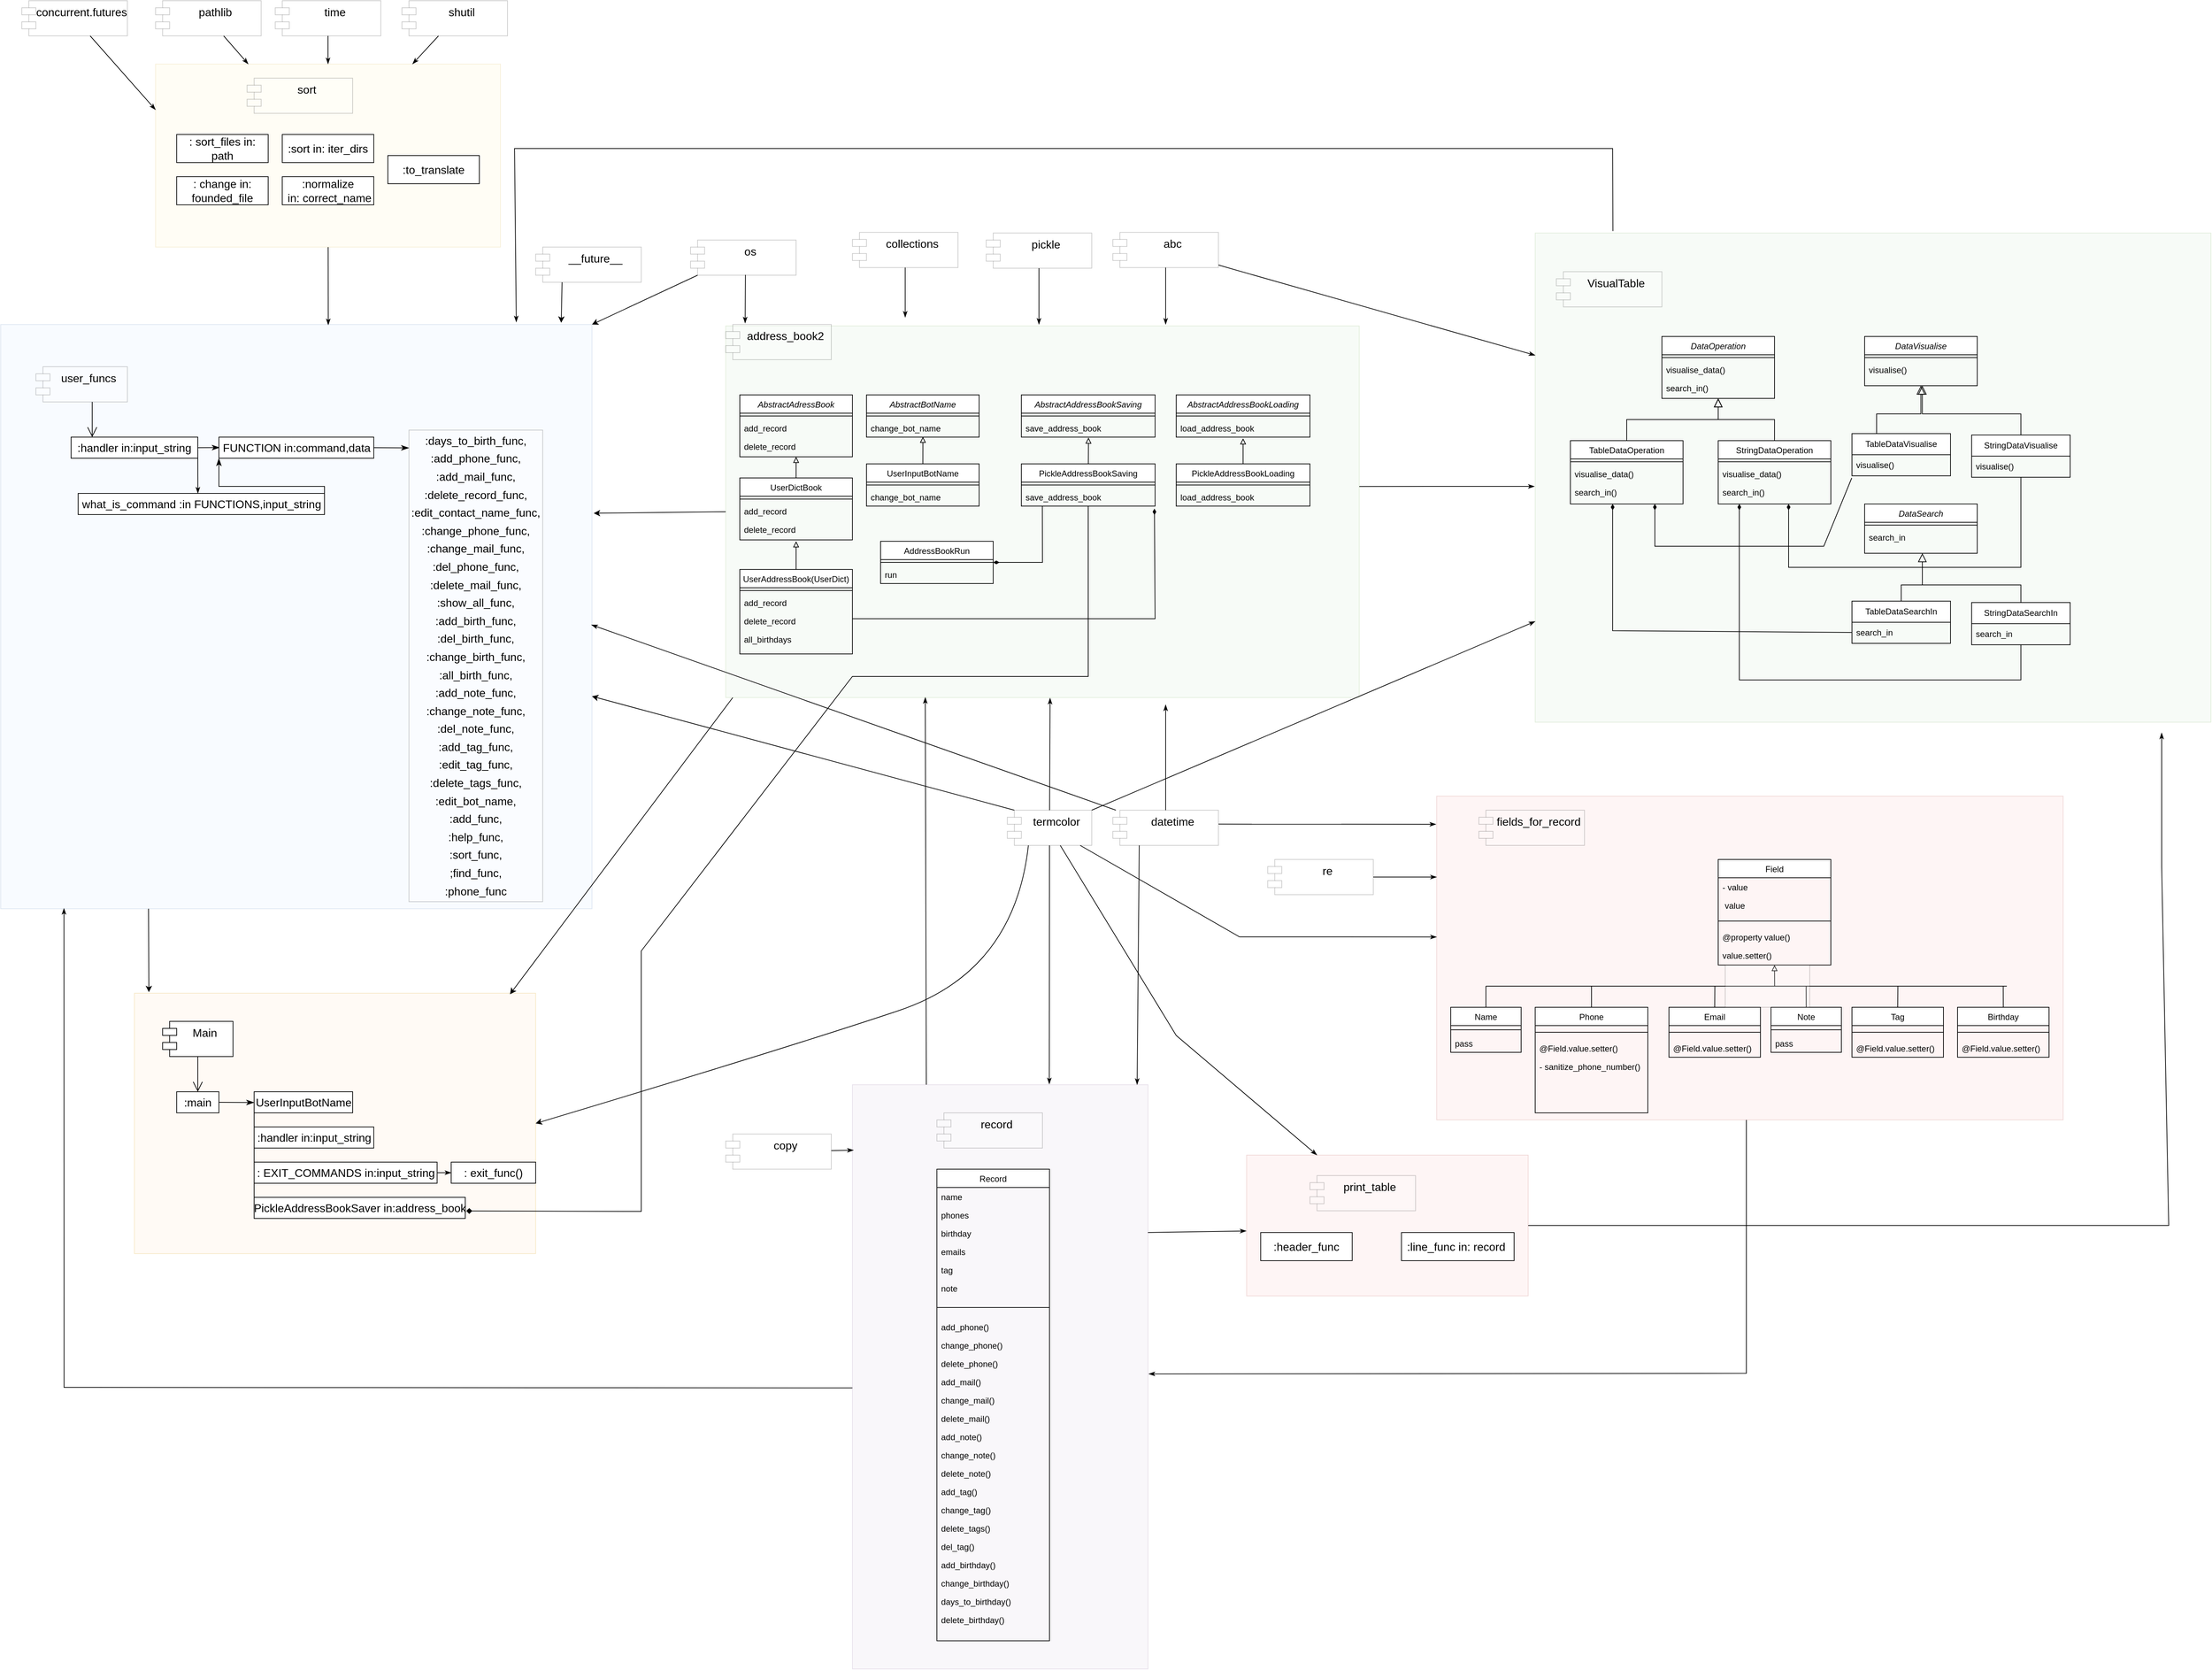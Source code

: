 <mxfile version="20.8.3" type="device"><diagram id="C5RBs43oDa-KdzZeNtuy" name="Page-1"><mxGraphModel dx="276" dy="2496" grid="1" gridSize="10" guides="1" tooltips="1" connect="1" arrows="1" fold="1" page="1" pageScale="1" pageWidth="3300" pageHeight="2339" math="0" shadow="0"><root><mxCell id="WIyWlLk6GJQsqaUBKTNV-0"/><mxCell id="WIyWlLk6GJQsqaUBKTNV-1" parent="WIyWlLk6GJQsqaUBKTNV-0"/><mxCell id="ZGbK-BnJFQcBJcfo77qy-269" style="edgeStyle=none;rounded=0;orthogonalLoop=1;jettySize=auto;html=1;strokeColor=default;fontSize=16;startArrow=none;startFill=0;endArrow=classicThin;endFill=1;" edge="1" parent="WIyWlLk6GJQsqaUBKTNV-1" source="ZGbK-BnJFQcBJcfo77qy-264"><mxGeometry relative="1" as="geometry"><mxPoint x="3100" y="750" as="targetPoint"/><Array as="points"><mxPoint x="3110" y="1450"/><mxPoint x="3100" y="940"/></Array></mxGeometry></mxCell><mxCell id="ZGbK-BnJFQcBJcfo77qy-264" value="" style="rounded=0;whiteSpace=wrap;html=1;fontSize=16;opacity=20;fillColor=#f8cecc;strokeColor=#b85450;" vertex="1" parent="WIyWlLk6GJQsqaUBKTNV-1"><mxGeometry x="1800" y="1350" width="400" height="200" as="geometry"/></mxCell><mxCell id="ZGbK-BnJFQcBJcfo77qy-267" style="edgeStyle=none;rounded=0;orthogonalLoop=1;jettySize=auto;html=1;entryX=0.554;entryY=0.001;entryDx=0;entryDy=0;entryPerimeter=0;strokeColor=default;fontSize=16;startArrow=none;startFill=0;endArrow=classicThin;endFill=1;" edge="1" parent="WIyWlLk6GJQsqaUBKTNV-1" source="ZGbK-BnJFQcBJcfo77qy-237" target="ZGbK-BnJFQcBJcfo77qy-46"><mxGeometry relative="1" as="geometry"/></mxCell><mxCell id="ZGbK-BnJFQcBJcfo77qy-237" value="" style="rounded=0;whiteSpace=wrap;html=1;fontSize=16;opacity=20;fillColor=#fff2cc;strokeColor=#d6b656;" vertex="1" parent="WIyWlLk6GJQsqaUBKTNV-1"><mxGeometry x="250" y="-200" width="490" height="260" as="geometry"/></mxCell><mxCell id="ZGbK-BnJFQcBJcfo77qy-277" style="edgeStyle=none;rounded=0;orthogonalLoop=1;jettySize=auto;html=1;strokeColor=default;fontSize=16;startArrow=none;startFill=0;endArrow=classicThin;endFill=1;entryX=0.872;entryY=-0.004;entryDx=0;entryDy=0;entryPerimeter=0;exitX=0.115;exitY=-0.004;exitDx=0;exitDy=0;exitPerimeter=0;" edge="1" parent="WIyWlLk6GJQsqaUBKTNV-1" source="ZGbK-BnJFQcBJcfo77qy-253" target="ZGbK-BnJFQcBJcfo77qy-46"><mxGeometry relative="1" as="geometry"><mxPoint x="1180" y="-150.0" as="targetPoint"/><Array as="points"><mxPoint x="2320" y="-80"/><mxPoint x="760" y="-80"/></Array></mxGeometry></mxCell><mxCell id="ZGbK-BnJFQcBJcfo77qy-253" value="" style="rounded=0;whiteSpace=wrap;html=1;fontSize=16;opacity=20;fillColor=#d5e8d4;strokeColor=#82b366;" vertex="1" parent="WIyWlLk6GJQsqaUBKTNV-1"><mxGeometry x="2210" y="40" width="960" height="695" as="geometry"/></mxCell><mxCell id="ZGbK-BnJFQcBJcfo77qy-280" style="edgeStyle=none;rounded=0;orthogonalLoop=1;jettySize=auto;html=1;entryX=1.002;entryY=0.495;entryDx=0;entryDy=0;strokeColor=default;fontSize=16;startArrow=none;startFill=0;endArrow=classicThin;endFill=1;entryPerimeter=0;" edge="1" parent="WIyWlLk6GJQsqaUBKTNV-1" target="ZGbK-BnJFQcBJcfo77qy-162"><mxGeometry relative="1" as="geometry"><mxPoint x="2510" y="1300" as="sourcePoint"/><Array as="points"><mxPoint x="2510" y="1660"/></Array></mxGeometry></mxCell><mxCell id="ZGbK-BnJFQcBJcfo77qy-223" value="" style="rounded=0;whiteSpace=wrap;html=1;fontSize=16;opacity=20;fillColor=#f8cecc;strokeColor=#b85450;" vertex="1" parent="WIyWlLk6GJQsqaUBKTNV-1"><mxGeometry x="2070" y="840" width="890" height="460" as="geometry"/></mxCell><mxCell id="ZGbK-BnJFQcBJcfo77qy-273" style="edgeStyle=none;rounded=0;orthogonalLoop=1;jettySize=auto;html=1;entryX=-0.001;entryY=0.539;entryDx=0;entryDy=0;strokeColor=default;fontSize=16;startArrow=none;startFill=0;endArrow=classicThin;endFill=1;exitX=0.999;exitY=0.253;exitDx=0;exitDy=0;entryPerimeter=0;exitPerimeter=0;" edge="1" parent="WIyWlLk6GJQsqaUBKTNV-1" source="ZGbK-BnJFQcBJcfo77qy-162" target="ZGbK-BnJFQcBJcfo77qy-264"><mxGeometry relative="1" as="geometry"/></mxCell><mxCell id="ZGbK-BnJFQcBJcfo77qy-276" style="edgeStyle=none;rounded=0;orthogonalLoop=1;jettySize=auto;html=1;strokeColor=default;fontSize=16;startArrow=none;startFill=0;endArrow=classicThin;endFill=1;entryX=0.107;entryY=0.999;entryDx=0;entryDy=0;entryPerimeter=0;exitX=0;exitY=0.519;exitDx=0;exitDy=0;exitPerimeter=0;" edge="1" parent="WIyWlLk6GJQsqaUBKTNV-1" source="ZGbK-BnJFQcBJcfo77qy-162" target="ZGbK-BnJFQcBJcfo77qy-46"><mxGeometry relative="1" as="geometry"><mxPoint x="150" y="1070" as="targetPoint"/><Array as="points"><mxPoint x="120" y="1680"/></Array></mxGeometry></mxCell><mxCell id="ZGbK-BnJFQcBJcfo77qy-278" style="edgeStyle=none;rounded=0;orthogonalLoop=1;jettySize=auto;html=1;entryX=0.315;entryY=0.999;entryDx=0;entryDy=0;entryPerimeter=0;strokeColor=default;fontSize=16;startArrow=none;startFill=0;endArrow=classicThin;endFill=1;exitX=0.25;exitY=0;exitDx=0;exitDy=0;" edge="1" parent="WIyWlLk6GJQsqaUBKTNV-1" source="ZGbK-BnJFQcBJcfo77qy-162" target="ZGbK-BnJFQcBJcfo77qy-126"><mxGeometry relative="1" as="geometry"/></mxCell><mxCell id="ZGbK-BnJFQcBJcfo77qy-162" value="" style="rounded=0;whiteSpace=wrap;html=1;fontSize=16;opacity=20;fillColor=#e1d5e7;strokeColor=#9673a6;" vertex="1" parent="WIyWlLk6GJQsqaUBKTNV-1"><mxGeometry x="1240" y="1250" width="420" height="830" as="geometry"/></mxCell><mxCell id="ZGbK-BnJFQcBJcfo77qy-257" style="edgeStyle=none;rounded=0;orthogonalLoop=1;jettySize=auto;html=1;strokeColor=default;fontSize=16;startArrow=none;startFill=0;endArrow=classicThin;endFill=1;exitX=1;exitY=0.432;exitDx=0;exitDy=0;exitPerimeter=0;entryX=-0.001;entryY=0.518;entryDx=0;entryDy=0;entryPerimeter=0;" edge="1" parent="WIyWlLk6GJQsqaUBKTNV-1" source="ZGbK-BnJFQcBJcfo77qy-126" target="ZGbK-BnJFQcBJcfo77qy-253"><mxGeometry relative="1" as="geometry"><mxPoint x="2760" y="430" as="targetPoint"/></mxGeometry></mxCell><mxCell id="ZGbK-BnJFQcBJcfo77qy-126" value="" style="rounded=0;whiteSpace=wrap;html=1;fontSize=16;opacity=20;fillColor=#d5e8d4;strokeColor=#82b366;" vertex="1" parent="WIyWlLk6GJQsqaUBKTNV-1"><mxGeometry x="1060" y="172" width="900" height="528" as="geometry"/></mxCell><mxCell id="ZGbK-BnJFQcBJcfo77qy-46" value="" style="rounded=0;whiteSpace=wrap;html=1;fontSize=16;opacity=20;fillColor=#dae8fc;strokeColor=#6c8ebf;" vertex="1" parent="WIyWlLk6GJQsqaUBKTNV-1"><mxGeometry x="30" y="170" width="840" height="830" as="geometry"/></mxCell><mxCell id="ZGbK-BnJFQcBJcfo77qy-21" value="" style="rounded=0;whiteSpace=wrap;html=1;fontSize=16;opacity=20;fillColor=#ffe6cc;strokeColor=#d79b00;" vertex="1" parent="WIyWlLk6GJQsqaUBKTNV-1"><mxGeometry x="220" y="1120" width="570" height="370" as="geometry"/></mxCell><mxCell id="4yx4haT70fTGO8YePtWy-14" value="DataOperation" style="swimlane;fontStyle=2;align=center;verticalAlign=top;childLayout=stackLayout;horizontal=1;startSize=26;horizontalStack=0;resizeParent=1;resizeLast=0;collapsible=1;marginBottom=0;rounded=0;shadow=0;strokeWidth=1;" parent="WIyWlLk6GJQsqaUBKTNV-1" vertex="1"><mxGeometry x="2390" y="187" width="160" height="88" as="geometry"><mxRectangle x="230" y="140" width="160" height="26" as="alternateBounds"/></mxGeometry></mxCell><mxCell id="4yx4haT70fTGO8YePtWy-15" value="" style="line;html=1;strokeWidth=1;align=left;verticalAlign=middle;spacingTop=-1;spacingLeft=3;spacingRight=3;rotatable=0;labelPosition=right;points=[];portConstraint=eastwest;" parent="4yx4haT70fTGO8YePtWy-14" vertex="1"><mxGeometry y="26" width="160" height="8" as="geometry"/></mxCell><mxCell id="4yx4haT70fTGO8YePtWy-16" value="visualise_data()" style="text;align=left;verticalAlign=top;spacingLeft=4;spacingRight=4;overflow=hidden;rotatable=0;points=[[0,0.5],[1,0.5]];portConstraint=eastwest;" parent="4yx4haT70fTGO8YePtWy-14" vertex="1"><mxGeometry y="34" width="160" height="26" as="geometry"/></mxCell><mxCell id="4yx4haT70fTGO8YePtWy-17" value="search_in()" style="text;align=left;verticalAlign=top;spacingLeft=4;spacingRight=4;overflow=hidden;rotatable=0;points=[[0,0.5],[1,0.5]];portConstraint=eastwest;" parent="4yx4haT70fTGO8YePtWy-14" vertex="1"><mxGeometry y="60" width="160" height="26" as="geometry"/></mxCell><mxCell id="4yx4haT70fTGO8YePtWy-18" value="TableDataOperation" style="swimlane;fontStyle=0;align=center;verticalAlign=top;childLayout=stackLayout;horizontal=1;startSize=26;horizontalStack=0;resizeParent=1;resizeLast=0;collapsible=1;marginBottom=0;rounded=0;shadow=0;strokeWidth=1;" parent="WIyWlLk6GJQsqaUBKTNV-1" vertex="1"><mxGeometry x="2260" y="335" width="160" height="90" as="geometry"><mxRectangle x="130" y="380" width="160" height="26" as="alternateBounds"/></mxGeometry></mxCell><mxCell id="4yx4haT70fTGO8YePtWy-19" value="" style="line;html=1;strokeWidth=1;align=left;verticalAlign=middle;spacingTop=-1;spacingLeft=3;spacingRight=3;rotatable=0;labelPosition=right;points=[];portConstraint=eastwest;" parent="4yx4haT70fTGO8YePtWy-18" vertex="1"><mxGeometry y="26" width="160" height="8" as="geometry"/></mxCell><mxCell id="4yx4haT70fTGO8YePtWy-20" value="visualise_data()" style="text;align=left;verticalAlign=top;spacingLeft=4;spacingRight=4;overflow=hidden;rotatable=0;points=[[0,0.5],[1,0.5]];portConstraint=eastwest;" parent="4yx4haT70fTGO8YePtWy-18" vertex="1"><mxGeometry y="34" width="160" height="26" as="geometry"/></mxCell><mxCell id="4yx4haT70fTGO8YePtWy-41" value="search_in()" style="text;align=left;verticalAlign=top;spacingLeft=4;spacingRight=4;overflow=hidden;rotatable=0;points=[[0,0.5],[1,0.5]];portConstraint=eastwest;" parent="4yx4haT70fTGO8YePtWy-18" vertex="1"><mxGeometry y="60" width="160" height="26" as="geometry"/></mxCell><mxCell id="4yx4haT70fTGO8YePtWy-21" value="" style="endArrow=block;endSize=10;endFill=0;shadow=0;strokeWidth=1;rounded=0;edgeStyle=elbowEdgeStyle;elbow=vertical;" parent="WIyWlLk6GJQsqaUBKTNV-1" source="4yx4haT70fTGO8YePtWy-18" target="4yx4haT70fTGO8YePtWy-14" edge="1"><mxGeometry width="160" relative="1" as="geometry"><mxPoint x="2370" y="270" as="sourcePoint"/><mxPoint x="2370" y="270" as="targetPoint"/></mxGeometry></mxCell><mxCell id="4yx4haT70fTGO8YePtWy-22" value="StringDataOperation" style="swimlane;fontStyle=0;align=center;verticalAlign=top;childLayout=stackLayout;horizontal=1;startSize=26;horizontalStack=0;resizeParent=1;resizeLast=0;collapsible=1;marginBottom=0;rounded=0;shadow=0;strokeWidth=1;" parent="WIyWlLk6GJQsqaUBKTNV-1" vertex="1"><mxGeometry x="2470" y="335" width="160" height="90" as="geometry"><mxRectangle x="340" y="380" width="170" height="26" as="alternateBounds"/></mxGeometry></mxCell><mxCell id="4yx4haT70fTGO8YePtWy-23" value="" style="line;html=1;strokeWidth=1;align=left;verticalAlign=middle;spacingTop=-1;spacingLeft=3;spacingRight=3;rotatable=0;labelPosition=right;points=[];portConstraint=eastwest;" parent="4yx4haT70fTGO8YePtWy-22" vertex="1"><mxGeometry y="26" width="160" height="8" as="geometry"/></mxCell><mxCell id="ZGbK-BnJFQcBJcfo77qy-247" value="visualise_data()" style="text;align=left;verticalAlign=top;spacingLeft=4;spacingRight=4;overflow=hidden;rotatable=0;points=[[0,0.5],[1,0.5]];portConstraint=eastwest;" vertex="1" parent="4yx4haT70fTGO8YePtWy-22"><mxGeometry y="34" width="160" height="26" as="geometry"/></mxCell><mxCell id="ZGbK-BnJFQcBJcfo77qy-248" value="search_in()" style="text;align=left;verticalAlign=top;spacingLeft=4;spacingRight=4;overflow=hidden;rotatable=0;points=[[0,0.5],[1,0.5]];portConstraint=eastwest;" vertex="1" parent="4yx4haT70fTGO8YePtWy-22"><mxGeometry y="60" width="160" height="26" as="geometry"/></mxCell><mxCell id="4yx4haT70fTGO8YePtWy-25" value="" style="endArrow=block;endSize=10;endFill=0;shadow=0;strokeWidth=1;rounded=0;edgeStyle=elbowEdgeStyle;elbow=vertical;" parent="WIyWlLk6GJQsqaUBKTNV-1" source="4yx4haT70fTGO8YePtWy-22" target="4yx4haT70fTGO8YePtWy-14" edge="1"><mxGeometry width="160" relative="1" as="geometry"><mxPoint x="2380" y="440" as="sourcePoint"/><mxPoint x="2480" y="338" as="targetPoint"/></mxGeometry></mxCell><mxCell id="4yx4haT70fTGO8YePtWy-26" value="DataVisualise" style="swimlane;fontStyle=2;align=center;verticalAlign=top;childLayout=stackLayout;horizontal=1;startSize=26;horizontalStack=0;resizeParent=1;resizeLast=0;collapsible=1;marginBottom=0;rounded=0;shadow=0;strokeWidth=1;" parent="WIyWlLk6GJQsqaUBKTNV-1" vertex="1"><mxGeometry x="2678" y="187" width="160" height="70" as="geometry"><mxRectangle x="508" y="120" width="160" height="26" as="alternateBounds"/></mxGeometry></mxCell><mxCell id="4yx4haT70fTGO8YePtWy-27" value="" style="line;html=1;strokeWidth=1;align=left;verticalAlign=middle;spacingTop=-1;spacingLeft=3;spacingRight=3;rotatable=0;labelPosition=right;points=[];portConstraint=eastwest;" parent="4yx4haT70fTGO8YePtWy-26" vertex="1"><mxGeometry y="26" width="160" height="8" as="geometry"/></mxCell><mxCell id="4yx4haT70fTGO8YePtWy-28" value="visualise()" style="text;align=left;verticalAlign=top;spacingLeft=4;spacingRight=4;overflow=hidden;rotatable=0;points=[[0,0.5],[1,0.5]];portConstraint=eastwest;" parent="4yx4haT70fTGO8YePtWy-26" vertex="1"><mxGeometry y="34" width="160" height="26" as="geometry"/></mxCell><mxCell id="4yx4haT70fTGO8YePtWy-33" value="TableDataVisualise" style="swimlane;fontStyle=0;childLayout=stackLayout;horizontal=1;startSize=30;horizontalStack=0;resizeParent=1;resizeParentMax=0;resizeLast=0;collapsible=1;marginBottom=0;whiteSpace=wrap;html=1;" parent="WIyWlLk6GJQsqaUBKTNV-1" vertex="1"><mxGeometry x="2660" y="325" width="140" height="60" as="geometry"/></mxCell><mxCell id="4yx4haT70fTGO8YePtWy-34" value="&lt;span style=&quot;&quot;&gt;visualise()&lt;/span&gt;" style="text;strokeColor=none;fillColor=none;align=left;verticalAlign=middle;spacingLeft=4;spacingRight=4;overflow=hidden;points=[[0,0.5],[1,0.5]];portConstraint=eastwest;rotatable=0;whiteSpace=wrap;html=1;" parent="4yx4haT70fTGO8YePtWy-33" vertex="1"><mxGeometry y="30" width="140" height="30" as="geometry"/></mxCell><mxCell id="4yx4haT70fTGO8YePtWy-35" value="StringDataVisualise" style="swimlane;fontStyle=0;childLayout=stackLayout;horizontal=1;startSize=30;horizontalStack=0;resizeParent=1;resizeParentMax=0;resizeLast=0;collapsible=1;marginBottom=0;whiteSpace=wrap;html=1;" parent="WIyWlLk6GJQsqaUBKTNV-1" vertex="1"><mxGeometry x="2830" y="327" width="140" height="60" as="geometry"/></mxCell><mxCell id="4yx4haT70fTGO8YePtWy-36" value="&lt;span style=&quot;&quot;&gt;visualise()&lt;/span&gt;" style="text;strokeColor=none;fillColor=none;align=left;verticalAlign=middle;spacingLeft=4;spacingRight=4;overflow=hidden;points=[[0,0.5],[1,0.5]];portConstraint=eastwest;rotatable=0;whiteSpace=wrap;html=1;" parent="4yx4haT70fTGO8YePtWy-35" vertex="1"><mxGeometry y="30" width="140" height="30" as="geometry"/></mxCell><mxCell id="4yx4haT70fTGO8YePtWy-37" value="" style="endArrow=block;endSize=10;endFill=0;shadow=0;strokeWidth=1;rounded=0;edgeStyle=elbowEdgeStyle;elbow=vertical;exitX=0.25;exitY=0;exitDx=0;exitDy=0;entryX=0.5;entryY=1;entryDx=0;entryDy=0;" parent="WIyWlLk6GJQsqaUBKTNV-1" source="4yx4haT70fTGO8YePtWy-33" target="4yx4haT70fTGO8YePtWy-26" edge="1"><mxGeometry width="160" relative="1" as="geometry"><mxPoint x="2678" y="369" as="sourcePoint"/><mxPoint x="2760" y="297" as="targetPoint"/><Array as="points"><mxPoint x="2730" y="297"/><mxPoint x="2760" y="367"/><mxPoint x="2730" y="307"/></Array></mxGeometry></mxCell><mxCell id="4yx4haT70fTGO8YePtWy-38" value="" style="endArrow=block;endSize=10;endFill=0;shadow=0;strokeWidth=1;rounded=0;edgeStyle=elbowEdgeStyle;elbow=vertical;exitX=0.25;exitY=0;exitDx=0;exitDy=0;" parent="WIyWlLk6GJQsqaUBKTNV-1" edge="1"><mxGeometry width="160" relative="1" as="geometry"><mxPoint x="2900" y="327" as="sourcePoint"/><mxPoint x="2760" y="257" as="targetPoint"/><Array as="points"><mxPoint x="2830" y="297"/></Array></mxGeometry></mxCell><mxCell id="4yx4haT70fTGO8YePtWy-46" value="DataSearch" style="swimlane;fontStyle=2;align=center;verticalAlign=top;childLayout=stackLayout;horizontal=1;startSize=26;horizontalStack=0;resizeParent=1;resizeLast=0;collapsible=1;marginBottom=0;rounded=0;shadow=0;strokeWidth=1;" parent="WIyWlLk6GJQsqaUBKTNV-1" vertex="1"><mxGeometry x="2678" y="425" width="160" height="70" as="geometry"><mxRectangle x="508" y="120" width="160" height="26" as="alternateBounds"/></mxGeometry></mxCell><mxCell id="4yx4haT70fTGO8YePtWy-47" value="" style="line;html=1;strokeWidth=1;align=left;verticalAlign=middle;spacingTop=-1;spacingLeft=3;spacingRight=3;rotatable=0;labelPosition=right;points=[];portConstraint=eastwest;" parent="4yx4haT70fTGO8YePtWy-46" vertex="1"><mxGeometry y="26" width="160" height="8" as="geometry"/></mxCell><mxCell id="4yx4haT70fTGO8YePtWy-48" value="search_in" style="text;align=left;verticalAlign=top;spacingLeft=4;spacingRight=4;overflow=hidden;rotatable=0;points=[[0,0.5],[1,0.5]];portConstraint=eastwest;" parent="4yx4haT70fTGO8YePtWy-46" vertex="1"><mxGeometry y="34" width="160" height="26" as="geometry"/></mxCell><mxCell id="4yx4haT70fTGO8YePtWy-50" value="TableDataSearchIn" style="swimlane;fontStyle=0;childLayout=stackLayout;horizontal=1;startSize=30;horizontalStack=0;resizeParent=1;resizeParentMax=0;resizeLast=0;collapsible=1;marginBottom=0;whiteSpace=wrap;html=1;" parent="WIyWlLk6GJQsqaUBKTNV-1" vertex="1"><mxGeometry x="2660" y="563" width="140" height="60" as="geometry"/></mxCell><mxCell id="4yx4haT70fTGO8YePtWy-51" value="&lt;span style=&quot;&quot;&gt;search_in&lt;/span&gt;" style="text;strokeColor=none;fillColor=none;align=left;verticalAlign=middle;spacingLeft=4;spacingRight=4;overflow=hidden;points=[[0,0.5],[1,0.5]];portConstraint=eastwest;rotatable=0;whiteSpace=wrap;html=1;" parent="4yx4haT70fTGO8YePtWy-50" vertex="1"><mxGeometry y="30" width="140" height="30" as="geometry"/></mxCell><mxCell id="4yx4haT70fTGO8YePtWy-52" value="StringDataSearchIn" style="swimlane;fontStyle=0;childLayout=stackLayout;horizontal=1;startSize=30;horizontalStack=0;resizeParent=1;resizeParentMax=0;resizeLast=0;collapsible=1;marginBottom=0;whiteSpace=wrap;html=1;" parent="WIyWlLk6GJQsqaUBKTNV-1" vertex="1"><mxGeometry x="2830" y="565" width="140" height="60" as="geometry"/></mxCell><mxCell id="4yx4haT70fTGO8YePtWy-53" value="&lt;span style=&quot;&quot;&gt;search_in&lt;/span&gt;" style="text;strokeColor=none;fillColor=none;align=left;verticalAlign=middle;spacingLeft=4;spacingRight=4;overflow=hidden;points=[[0,0.5],[1,0.5]];portConstraint=eastwest;rotatable=0;whiteSpace=wrap;html=1;" parent="4yx4haT70fTGO8YePtWy-52" vertex="1"><mxGeometry y="30" width="140" height="30" as="geometry"/></mxCell><mxCell id="4yx4haT70fTGO8YePtWy-55" value="" style="endArrow=block;endSize=10;endFill=0;shadow=0;strokeWidth=1;rounded=0;edgeStyle=elbowEdgeStyle;elbow=vertical;exitX=0.25;exitY=0;exitDx=0;exitDy=0;" parent="WIyWlLk6GJQsqaUBKTNV-1" edge="1"><mxGeometry width="160" relative="1" as="geometry"><mxPoint x="2900" y="565" as="sourcePoint"/><mxPoint x="2760" y="495" as="targetPoint"/><Array as="points"><mxPoint x="2830" y="540"/></Array></mxGeometry></mxCell><mxCell id="ZGbK-BnJFQcBJcfo77qy-0" value="Main" style="shape=module;align=left;spacingLeft=20;align=center;verticalAlign=top;fontSize=16;" vertex="1" parent="WIyWlLk6GJQsqaUBKTNV-1"><mxGeometry x="260" y="1160" width="100" height="50" as="geometry"/></mxCell><mxCell id="ZGbK-BnJFQcBJcfo77qy-1" value="" style="endArrow=open;endFill=1;endSize=12;html=1;rounded=0;fontSize=12;curved=1;" edge="1" parent="WIyWlLk6GJQsqaUBKTNV-1" source="ZGbK-BnJFQcBJcfo77qy-0"><mxGeometry width="160" relative="1" as="geometry"><mxPoint x="350" y="1190" as="sourcePoint"/><mxPoint x="310" y="1260" as="targetPoint"/></mxGeometry></mxCell><mxCell id="ZGbK-BnJFQcBJcfo77qy-5" style="rounded=0;orthogonalLoop=1;jettySize=auto;html=1;exitX=1;exitY=0.5;exitDx=0;exitDy=0;fontSize=12;startSize=8;endSize=8;strokeColor=default;endArrow=classicThin;endFill=1;" edge="1" parent="WIyWlLk6GJQsqaUBKTNV-1" source="ZGbK-BnJFQcBJcfo77qy-2"><mxGeometry relative="1" as="geometry"><mxPoint x="390" y="1275.286" as="targetPoint"/></mxGeometry></mxCell><mxCell id="ZGbK-BnJFQcBJcfo77qy-2" value=":main" style="rounded=0;whiteSpace=wrap;html=1;fontSize=16;" vertex="1" parent="WIyWlLk6GJQsqaUBKTNV-1"><mxGeometry x="280" y="1260" width="60" height="30" as="geometry"/></mxCell><mxCell id="ZGbK-BnJFQcBJcfo77qy-6" value="UserInputBotName" style="html=1;fontSize=16;" vertex="1" parent="WIyWlLk6GJQsqaUBKTNV-1"><mxGeometry x="390" y="1260" width="140" height="30" as="geometry"/></mxCell><mxCell id="ZGbK-BnJFQcBJcfo77qy-10" value="" style="endArrow=none;html=1;rounded=0;strokeColor=default;fontSize=12;startSize=8;endSize=8;" edge="1" parent="WIyWlLk6GJQsqaUBKTNV-1"><mxGeometry width="50" height="50" relative="1" as="geometry"><mxPoint x="390" y="1330" as="sourcePoint"/><mxPoint x="390" y="1280" as="targetPoint"/></mxGeometry></mxCell><mxCell id="ZGbK-BnJFQcBJcfo77qy-11" value=":handler in:input_string" style="html=1;fontSize=16;" vertex="1" parent="WIyWlLk6GJQsqaUBKTNV-1"><mxGeometry x="390" y="1310" width="170" height="30" as="geometry"/></mxCell><mxCell id="ZGbK-BnJFQcBJcfo77qy-271" value="" style="edgeStyle=none;rounded=0;orthogonalLoop=1;jettySize=auto;html=1;strokeColor=default;fontSize=16;startArrow=none;startFill=0;endArrow=classicThin;endFill=1;" edge="1" parent="WIyWlLk6GJQsqaUBKTNV-1" source="ZGbK-BnJFQcBJcfo77qy-12" target="ZGbK-BnJFQcBJcfo77qy-270"><mxGeometry relative="1" as="geometry"/></mxCell><mxCell id="ZGbK-BnJFQcBJcfo77qy-12" value=": EXIT_COMMANDS in:input_string" style="html=1;fontSize=16;" vertex="1" parent="WIyWlLk6GJQsqaUBKTNV-1"><mxGeometry x="390" y="1360" width="260" height="30" as="geometry"/></mxCell><mxCell id="ZGbK-BnJFQcBJcfo77qy-14" value="" style="endArrow=none;html=1;rounded=0;strokeColor=default;fontSize=12;startSize=8;endSize=8;" edge="1" parent="WIyWlLk6GJQsqaUBKTNV-1"><mxGeometry width="50" height="50" relative="1" as="geometry"><mxPoint x="390" y="1370" as="sourcePoint"/><mxPoint x="390" y="1320" as="targetPoint"/></mxGeometry></mxCell><mxCell id="ZGbK-BnJFQcBJcfo77qy-15" value="PickleAddressBookSaver in:address_book" style="html=1;fontSize=16;" vertex="1" parent="WIyWlLk6GJQsqaUBKTNV-1"><mxGeometry x="390" y="1410" width="300" height="30" as="geometry"/></mxCell><mxCell id="ZGbK-BnJFQcBJcfo77qy-20" value="" style="endArrow=none;html=1;rounded=0;strokeColor=default;fontSize=12;startSize=8;endSize=8;" edge="1" parent="WIyWlLk6GJQsqaUBKTNV-1"><mxGeometry width="50" height="50" relative="1" as="geometry"><mxPoint x="390" y="1430" as="sourcePoint"/><mxPoint x="390" y="1380" as="targetPoint"/></mxGeometry></mxCell><mxCell id="ZGbK-BnJFQcBJcfo77qy-24" value="user_funcs" style="shape=module;align=left;spacingLeft=20;align=center;verticalAlign=top;fontSize=16;opacity=20;" vertex="1" parent="WIyWlLk6GJQsqaUBKTNV-1"><mxGeometry x="80" y="230" width="130" height="50" as="geometry"/></mxCell><mxCell id="ZGbK-BnJFQcBJcfo77qy-26" value="address_book2" style="shape=module;align=left;spacingLeft=20;align=center;verticalAlign=top;fontSize=16;opacity=20;" vertex="1" parent="WIyWlLk6GJQsqaUBKTNV-1"><mxGeometry x="1060" y="170" width="150" height="50" as="geometry"/></mxCell><mxCell id="ZGbK-BnJFQcBJcfo77qy-134" style="edgeStyle=none;rounded=0;orthogonalLoop=1;jettySize=auto;html=1;strokeColor=default;fontSize=16;startArrow=none;startFill=0;endArrow=classicThin;endFill=1;entryX=0.512;entryY=1.001;entryDx=0;entryDy=0;entryPerimeter=0;" edge="1" parent="WIyWlLk6GJQsqaUBKTNV-1" source="ZGbK-BnJFQcBJcfo77qy-28" target="ZGbK-BnJFQcBJcfo77qy-126"><mxGeometry relative="1" as="geometry"><mxPoint x="1530" y="710" as="targetPoint"/></mxGeometry></mxCell><mxCell id="ZGbK-BnJFQcBJcfo77qy-166" style="edgeStyle=none;rounded=0;orthogonalLoop=1;jettySize=auto;html=1;strokeColor=default;fontSize=16;startArrow=none;startFill=0;endArrow=classicThin;endFill=1;entryX=0.666;entryY=-0.001;entryDx=0;entryDy=0;entryPerimeter=0;" edge="1" parent="WIyWlLk6GJQsqaUBKTNV-1" source="ZGbK-BnJFQcBJcfo77qy-28" target="ZGbK-BnJFQcBJcfo77qy-162"><mxGeometry relative="1" as="geometry"><mxPoint x="1490" y="1350" as="targetPoint"/></mxGeometry></mxCell><mxCell id="ZGbK-BnJFQcBJcfo77qy-227" style="edgeStyle=none;rounded=0;orthogonalLoop=1;jettySize=auto;html=1;strokeColor=default;fontSize=16;startArrow=none;startFill=0;endArrow=classicThin;endFill=1;entryX=0;entryY=0.435;entryDx=0;entryDy=0;entryPerimeter=0;" edge="1" parent="WIyWlLk6GJQsqaUBKTNV-1" source="ZGbK-BnJFQcBJcfo77qy-28" target="ZGbK-BnJFQcBJcfo77qy-223"><mxGeometry relative="1" as="geometry"><mxPoint x="1110" y="820" as="targetPoint"/><Array as="points"><mxPoint x="1790" y="1040"/></Array></mxGeometry></mxCell><mxCell id="ZGbK-BnJFQcBJcfo77qy-256" style="edgeStyle=none;rounded=0;orthogonalLoop=1;jettySize=auto;html=1;strokeColor=default;fontSize=16;startArrow=none;startFill=0;endArrow=classicThin;endFill=1;exitX=1;exitY=0;exitDx=0;exitDy=0;" edge="1" parent="WIyWlLk6GJQsqaUBKTNV-1" source="ZGbK-BnJFQcBJcfo77qy-28" target="ZGbK-BnJFQcBJcfo77qy-253"><mxGeometry relative="1" as="geometry"/></mxCell><mxCell id="ZGbK-BnJFQcBJcfo77qy-274" style="edgeStyle=none;rounded=0;orthogonalLoop=1;jettySize=auto;html=1;entryX=0.25;entryY=0;entryDx=0;entryDy=0;strokeColor=default;fontSize=16;startArrow=none;startFill=0;endArrow=classicThin;endFill=1;" edge="1" parent="WIyWlLk6GJQsqaUBKTNV-1" source="ZGbK-BnJFQcBJcfo77qy-28" target="ZGbK-BnJFQcBJcfo77qy-264"><mxGeometry relative="1" as="geometry"><Array as="points"><mxPoint x="1700" y="1180"/></Array></mxGeometry></mxCell><mxCell id="ZGbK-BnJFQcBJcfo77qy-28" value="termcolor" style="shape=module;align=left;spacingLeft=20;align=center;verticalAlign=top;fontSize=16;opacity=20;" vertex="1" parent="WIyWlLk6GJQsqaUBKTNV-1"><mxGeometry x="1460" y="860" width="120" height="50" as="geometry"/></mxCell><mxCell id="ZGbK-BnJFQcBJcfo77qy-33" value="" style="endArrow=open;endFill=1;endSize=12;html=1;rounded=0;fontSize=12;curved=1;" edge="1" parent="WIyWlLk6GJQsqaUBKTNV-1"><mxGeometry width="160" relative="1" as="geometry"><mxPoint x="160" y="280" as="sourcePoint"/><mxPoint x="160" y="330" as="targetPoint"/></mxGeometry></mxCell><mxCell id="ZGbK-BnJFQcBJcfo77qy-34" value=":handler in:input_string" style="rounded=0;whiteSpace=wrap;html=1;fontSize=16;" vertex="1" parent="WIyWlLk6GJQsqaUBKTNV-1"><mxGeometry x="130" y="330" width="180" height="30" as="geometry"/></mxCell><mxCell id="ZGbK-BnJFQcBJcfo77qy-36" style="rounded=0;orthogonalLoop=1;jettySize=auto;html=1;exitX=1;exitY=0.5;exitDx=0;exitDy=0;fontSize=12;startSize=8;endSize=8;strokeColor=default;endArrow=classicThin;endFill=1;entryX=0.005;entryY=0.494;entryDx=0;entryDy=0;entryPerimeter=0;" edge="1" parent="WIyWlLk6GJQsqaUBKTNV-1" target="ZGbK-BnJFQcBJcfo77qy-37"><mxGeometry relative="1" as="geometry"><mxPoint x="360" y="345.286" as="targetPoint"/><mxPoint x="310" y="345" as="sourcePoint"/></mxGeometry></mxCell><mxCell id="ZGbK-BnJFQcBJcfo77qy-39" style="edgeStyle=none;rounded=0;orthogonalLoop=1;jettySize=auto;html=1;exitX=1;exitY=0.5;exitDx=0;exitDy=0;strokeColor=default;fontSize=12;endArrow=classicThin;endFill=1;startSize=8;endSize=8;" edge="1" parent="WIyWlLk6GJQsqaUBKTNV-1" source="ZGbK-BnJFQcBJcfo77qy-37"><mxGeometry relative="1" as="geometry"><mxPoint x="610" y="345.345" as="targetPoint"/></mxGeometry></mxCell><mxCell id="ZGbK-BnJFQcBJcfo77qy-37" value="FUNCTION in:command,data" style="html=1;fontSize=16;" vertex="1" parent="WIyWlLk6GJQsqaUBKTNV-1"><mxGeometry x="340" y="330" width="220" height="30" as="geometry"/></mxCell><mxCell id="ZGbK-BnJFQcBJcfo77qy-40" value="&lt;p style=&quot;line-height: 60%;&quot; class=&quot;MsoNormal&quot;&gt;&lt;font style=&quot;font-size: 16px;&quot;&gt;:days_to_birth_func,&lt;/font&gt;&lt;/p&gt;&lt;p style=&quot;line-height: 60%;&quot; class=&quot;MsoNormal&quot;&gt;&lt;font style=&quot;font-size: 16px;&quot;&gt;:add_phone_func,&lt;/font&gt;&lt;/p&gt;&lt;p style=&quot;line-height: 60%;&quot; class=&quot;MsoNormal&quot;&gt;&lt;font style=&quot;font-size: 16px;&quot;&gt;:add_mail_func,&lt;/font&gt;&lt;/p&gt;&lt;p style=&quot;line-height: 60%;&quot; class=&quot;MsoNormal&quot;&gt;&lt;font style=&quot;font-size: 16px;&quot;&gt;:delete_record_func,&lt;/font&gt;&lt;/p&gt;&lt;p style=&quot;line-height: 60%;&quot; class=&quot;MsoNormal&quot;&gt;&lt;font style=&quot;font-size: 16px;&quot;&gt;:edit_contact_name_func,&lt;/font&gt;&lt;/p&gt;&lt;p style=&quot;line-height: 60%;&quot; class=&quot;MsoNormal&quot;&gt;&lt;font style=&quot;font-size: 16px;&quot;&gt;:change_phone_func,&lt;/font&gt;&lt;/p&gt;&lt;p style=&quot;line-height: 60%;&quot; class=&quot;MsoNormal&quot;&gt;&lt;font style=&quot;font-size: 16px;&quot;&gt;:change_mail_func,&lt;/font&gt;&lt;/p&gt;&lt;p style=&quot;line-height: 60%;&quot; class=&quot;MsoNormal&quot;&gt;&lt;font style=&quot;font-size: 16px;&quot;&gt;:del_phone_func,&lt;/font&gt;&lt;/p&gt;&lt;p style=&quot;line-height: 60%;&quot; class=&quot;MsoNormal&quot;&gt;&lt;font style=&quot;font-size: 16px;&quot;&gt;:delete_mail_func,&lt;/font&gt;&lt;/p&gt;&lt;p style=&quot;line-height: 60%;&quot; class=&quot;MsoNormal&quot;&gt;&lt;font style=&quot;font-size: 16px;&quot;&gt;:show_all_func,&lt;/font&gt;&lt;/p&gt;&lt;p style=&quot;line-height: 60%;&quot; class=&quot;MsoNormal&quot;&gt;&lt;font style=&quot;font-size: 16px;&quot;&gt;:add_birth_func,&lt;/font&gt;&lt;/p&gt;&lt;p style=&quot;line-height: 60%;&quot; class=&quot;MsoNormal&quot;&gt;&lt;font style=&quot;font-size: 16px;&quot;&gt;:del_birth_func,&lt;/font&gt;&lt;/p&gt;&lt;p style=&quot;line-height: 60%;&quot; class=&quot;MsoNormal&quot;&gt;&lt;font style=&quot;font-size: 16px;&quot;&gt;:change_birth_func,&lt;/font&gt;&lt;/p&gt;&lt;p style=&quot;line-height: 60%;&quot; class=&quot;MsoNormal&quot;&gt;&lt;font style=&quot;font-size: 16px;&quot;&gt;:all_birth_func,&lt;/font&gt;&lt;/p&gt;&lt;p style=&quot;line-height: 60%;&quot; class=&quot;MsoNormal&quot;&gt;&lt;font style=&quot;font-size: 16px;&quot;&gt;:add_note_func,&lt;/font&gt;&lt;/p&gt;&lt;p style=&quot;line-height: 60%;&quot; class=&quot;MsoNormal&quot;&gt;&lt;font style=&quot;font-size: 16px;&quot;&gt;:change_note_func,&lt;/font&gt;&lt;/p&gt;&lt;p style=&quot;line-height: 60%;&quot; class=&quot;MsoNormal&quot;&gt;&lt;font style=&quot;font-size: 16px;&quot;&gt;:del_note_func,&lt;/font&gt;&lt;/p&gt;&lt;p style=&quot;line-height: 60%;&quot; class=&quot;MsoNormal&quot;&gt;&lt;font style=&quot;font-size: 16px;&quot;&gt;:add_tag_func,&lt;/font&gt;&lt;/p&gt;&lt;p style=&quot;line-height: 60%;&quot; class=&quot;MsoNormal&quot;&gt;&lt;font style=&quot;font-size: 16px;&quot;&gt;:edit_tag_func,&lt;/font&gt;&lt;/p&gt;&lt;p style=&quot;line-height: 60%;&quot; class=&quot;MsoNormal&quot;&gt;&lt;font style=&quot;font-size: 16px;&quot;&gt;:delete_tags_func,&lt;/font&gt;&lt;/p&gt;&lt;p style=&quot;line-height: 60%;&quot; class=&quot;MsoNormal&quot;&gt;&lt;font style=&quot;font-size: 16px;&quot;&gt;:edit_bot_name,&lt;/font&gt;&lt;/p&gt;&lt;p style=&quot;line-height: 60%;&quot; class=&quot;MsoNormal&quot;&gt;&lt;font style=&quot;font-size: 16px;&quot;&gt;:add_func,&lt;/font&gt;&lt;/p&gt;&lt;p style=&quot;line-height: 60%;&quot; class=&quot;MsoNormal&quot;&gt;&lt;font style=&quot;font-size: 16px;&quot;&gt;:help_func,&lt;/font&gt;&lt;/p&gt;&lt;p style=&quot;line-height: 60%;&quot; class=&quot;MsoNormal&quot;&gt;&lt;font style=&quot;font-size: 16px;&quot;&gt;:sort_func,&lt;/font&gt;&lt;/p&gt;&lt;p style=&quot;line-height: 60%;&quot; class=&quot;MsoNormal&quot;&gt;&lt;font style=&quot;font-size: 16px;&quot;&gt;;find_func,&lt;/font&gt;&lt;/p&gt;&lt;p style=&quot;line-height: 60%;&quot; class=&quot;MsoNormal&quot;&gt;&lt;font style=&quot;font-size: 16px;&quot;&gt;:phone_func&lt;/font&gt;&lt;/p&gt;" style="rounded=0;whiteSpace=wrap;html=1;fontSize=16;opacity=20;" vertex="1" parent="WIyWlLk6GJQsqaUBKTNV-1"><mxGeometry x="610" y="320" width="190" height="670" as="geometry"/></mxCell><mxCell id="ZGbK-BnJFQcBJcfo77qy-43" value="" style="endArrow=none;html=1;rounded=0;strokeColor=default;fontSize=12;entryX=1;entryY=1;entryDx=0;entryDy=0;startArrow=classicThin;startFill=1;exitX=0.486;exitY=0;exitDx=0;exitDy=0;exitPerimeter=0;" edge="1" parent="WIyWlLk6GJQsqaUBKTNV-1" source="ZGbK-BnJFQcBJcfo77qy-44" target="ZGbK-BnJFQcBJcfo77qy-34"><mxGeometry width="50" height="50" relative="1" as="geometry"><mxPoint x="310" y="390" as="sourcePoint"/><mxPoint x="310" y="380.0" as="targetPoint"/></mxGeometry></mxCell><mxCell id="ZGbK-BnJFQcBJcfo77qy-44" value="what_is_command :in FUNCTIONS,input_string" style="html=1;fontSize=16;" vertex="1" parent="WIyWlLk6GJQsqaUBKTNV-1"><mxGeometry x="140" y="410" width="350" height="30" as="geometry"/></mxCell><mxCell id="ZGbK-BnJFQcBJcfo77qy-45" value="" style="edgeStyle=segmentEdgeStyle;endArrow=classicThin;html=1;curved=0;rounded=0;endSize=8;startSize=8;strokeColor=default;fontSize=16;entryX=0;entryY=1;entryDx=0;entryDy=0;endFill=1;" edge="1" parent="WIyWlLk6GJQsqaUBKTNV-1" target="ZGbK-BnJFQcBJcfo77qy-37"><mxGeometry width="50" height="50" relative="1" as="geometry"><mxPoint x="490" y="420" as="sourcePoint"/><mxPoint x="340" y="370" as="targetPoint"/><Array as="points"><mxPoint x="490" y="400"/><mxPoint x="340" y="400"/></Array></mxGeometry></mxCell><mxCell id="ZGbK-BnJFQcBJcfo77qy-47" value="record" style="shape=module;align=left;spacingLeft=20;align=center;verticalAlign=top;fontSize=16;opacity=20;" vertex="1" parent="WIyWlLk6GJQsqaUBKTNV-1"><mxGeometry x="1360" y="1290" width="150" height="50" as="geometry"/></mxCell><mxCell id="ZGbK-BnJFQcBJcfo77qy-48" value="sort" style="shape=module;align=left;spacingLeft=20;align=center;verticalAlign=top;fontSize=16;opacity=20;" vertex="1" parent="WIyWlLk6GJQsqaUBKTNV-1"><mxGeometry x="380" y="-180" width="150" height="50" as="geometry"/></mxCell><mxCell id="ZGbK-BnJFQcBJcfo77qy-133" style="edgeStyle=none;rounded=0;orthogonalLoop=1;jettySize=auto;html=1;strokeColor=default;fontSize=16;startArrow=none;startFill=0;endArrow=classicThin;endFill=1;" edge="1" parent="WIyWlLk6GJQsqaUBKTNV-1" source="ZGbK-BnJFQcBJcfo77qy-50"><mxGeometry relative="1" as="geometry"><mxPoint x="1685" y="710" as="targetPoint"/></mxGeometry></mxCell><mxCell id="ZGbK-BnJFQcBJcfo77qy-163" style="edgeStyle=none;rounded=0;orthogonalLoop=1;jettySize=auto;html=1;strokeColor=default;fontSize=16;startArrow=none;startFill=0;endArrow=classicThin;endFill=1;exitX=0.25;exitY=1;exitDx=0;exitDy=0;entryX=0.963;entryY=0;entryDx=0;entryDy=0;entryPerimeter=0;" edge="1" parent="WIyWlLk6GJQsqaUBKTNV-1" source="ZGbK-BnJFQcBJcfo77qy-50" target="ZGbK-BnJFQcBJcfo77qy-162"><mxGeometry relative="1" as="geometry"/></mxCell><mxCell id="ZGbK-BnJFQcBJcfo77qy-226" style="edgeStyle=none;rounded=0;orthogonalLoop=1;jettySize=auto;html=1;strokeColor=default;fontSize=16;startArrow=none;startFill=0;endArrow=classicThin;endFill=1;entryX=-0.001;entryY=0.087;entryDx=0;entryDy=0;entryPerimeter=0;exitX=1.001;exitY=0.396;exitDx=0;exitDy=0;exitPerimeter=0;" edge="1" parent="WIyWlLk6GJQsqaUBKTNV-1" source="ZGbK-BnJFQcBJcfo77qy-50" target="ZGbK-BnJFQcBJcfo77qy-223"><mxGeometry relative="1" as="geometry"><mxPoint x="1470" y="780" as="targetPoint"/></mxGeometry></mxCell><mxCell id="ZGbK-BnJFQcBJcfo77qy-266" style="edgeStyle=none;rounded=0;orthogonalLoop=1;jettySize=auto;html=1;strokeColor=default;fontSize=16;startArrow=none;startFill=0;endArrow=classicThin;endFill=1;entryX=0.999;entryY=0.514;entryDx=0;entryDy=0;entryPerimeter=0;" edge="1" parent="WIyWlLk6GJQsqaUBKTNV-1" source="ZGbK-BnJFQcBJcfo77qy-50" target="ZGbK-BnJFQcBJcfo77qy-46"><mxGeometry relative="1" as="geometry"><mxPoint x="990" y="600" as="targetPoint"/></mxGeometry></mxCell><mxCell id="ZGbK-BnJFQcBJcfo77qy-50" value="datetime" style="shape=module;align=left;spacingLeft=20;align=center;verticalAlign=top;fontSize=16;opacity=20;" vertex="1" parent="WIyWlLk6GJQsqaUBKTNV-1"><mxGeometry x="1610" y="860" width="150" height="50" as="geometry"/></mxCell><mxCell id="ZGbK-BnJFQcBJcfo77qy-51" value="VisualTable" style="shape=module;align=left;spacingLeft=20;align=center;verticalAlign=top;fontSize=16;opacity=20;" vertex="1" parent="WIyWlLk6GJQsqaUBKTNV-1"><mxGeometry x="2240" y="95" width="150" height="50" as="geometry"/></mxCell><mxCell id="ZGbK-BnJFQcBJcfo77qy-135" style="edgeStyle=none;rounded=0;orthogonalLoop=1;jettySize=auto;html=1;strokeColor=default;fontSize=16;startArrow=none;startFill=0;endArrow=classicThin;endFill=1;entryX=0.184;entryY=-0.036;entryDx=0;entryDy=0;entryPerimeter=0;exitX=0.52;exitY=0.988;exitDx=0;exitDy=0;exitPerimeter=0;" edge="1" parent="WIyWlLk6GJQsqaUBKTNV-1" source="ZGbK-BnJFQcBJcfo77qy-52" target="ZGbK-BnJFQcBJcfo77qy-26"><mxGeometry relative="1" as="geometry"><mxPoint x="1320" y="690" as="targetPoint"/></mxGeometry></mxCell><mxCell id="ZGbK-BnJFQcBJcfo77qy-52" value="os" style="shape=module;align=left;spacingLeft=20;align=center;verticalAlign=top;fontSize=16;opacity=20;" vertex="1" parent="WIyWlLk6GJQsqaUBKTNV-1"><mxGeometry x="1010" y="50" width="150" height="50" as="geometry"/></mxCell><mxCell id="ZGbK-BnJFQcBJcfo77qy-53" value="__future__" style="shape=module;align=left;spacingLeft=20;align=center;verticalAlign=top;fontSize=16;opacity=20;" vertex="1" parent="WIyWlLk6GJQsqaUBKTNV-1"><mxGeometry x="790" y="60" width="150" height="50" as="geometry"/></mxCell><mxCell id="ZGbK-BnJFQcBJcfo77qy-54" value="" style="curved=1;endArrow=classic;html=1;rounded=0;strokeColor=default;fontSize=16;exitX=0;exitY=0;exitDx=10;exitDy=0;exitPerimeter=0;" edge="1" parent="WIyWlLk6GJQsqaUBKTNV-1" source="ZGbK-BnJFQcBJcfo77qy-28" target="ZGbK-BnJFQcBJcfo77qy-46"><mxGeometry width="50" height="50" relative="1" as="geometry"><mxPoint x="790" y="139.17" as="sourcePoint"/><mxPoint x="840" y="89.17" as="targetPoint"/></mxGeometry></mxCell><mxCell id="ZGbK-BnJFQcBJcfo77qy-55" value="" style="curved=1;endArrow=classic;html=1;rounded=0;strokeColor=default;fontSize=16;exitX=0.25;exitY=1;exitDx=0;exitDy=0;entryX=1;entryY=0.5;entryDx=0;entryDy=0;" edge="1" parent="WIyWlLk6GJQsqaUBKTNV-1" source="ZGbK-BnJFQcBJcfo77qy-28" target="ZGbK-BnJFQcBJcfo77qy-21"><mxGeometry width="50" height="50" relative="1" as="geometry"><mxPoint x="920" y="99.17" as="sourcePoint"/><mxPoint x="870" y="1410" as="targetPoint"/><Array as="points"><mxPoint x="1470" y="1090"/><mxPoint x="1140" y="1200"/></Array></mxGeometry></mxCell><mxCell id="ZGbK-BnJFQcBJcfo77qy-57" value="" style="curved=1;endArrow=classic;html=1;rounded=0;strokeColor=default;fontSize=16;entryX=1.003;entryY=0.323;entryDx=0;entryDy=0;entryPerimeter=0;exitX=0;exitY=0.5;exitDx=0;exitDy=0;" edge="1" parent="WIyWlLk6GJQsqaUBKTNV-1" source="ZGbK-BnJFQcBJcfo77qy-126" target="ZGbK-BnJFQcBJcfo77qy-46"><mxGeometry width="50" height="50" relative="1" as="geometry"><mxPoint x="1141.8" y="120.0" as="sourcePoint"/><mxPoint x="980.0" y="197.51" as="targetPoint"/></mxGeometry></mxCell><mxCell id="ZGbK-BnJFQcBJcfo77qy-58" value="" style="curved=1;endArrow=classic;html=1;rounded=0;strokeColor=default;fontSize=16;entryX=0.936;entryY=0.004;entryDx=0;entryDy=0;entryPerimeter=0;" edge="1" parent="WIyWlLk6GJQsqaUBKTNV-1" target="ZGbK-BnJFQcBJcfo77qy-21"><mxGeometry width="50" height="50" relative="1" as="geometry"><mxPoint x="1070" y="700" as="sourcePoint"/><mxPoint x="940" y="420" as="targetPoint"/></mxGeometry></mxCell><mxCell id="ZGbK-BnJFQcBJcfo77qy-59" value="" style="curved=1;endArrow=classic;html=1;rounded=0;strokeColor=default;fontSize=16;exitX=0.25;exitY=1;exitDx=0;exitDy=0;entryX=0.036;entryY=-0.004;entryDx=0;entryDy=0;entryPerimeter=0;" edge="1" parent="WIyWlLk6GJQsqaUBKTNV-1" source="ZGbK-BnJFQcBJcfo77qy-46" target="ZGbK-BnJFQcBJcfo77qy-21"><mxGeometry width="50" height="50" relative="1" as="geometry"><mxPoint x="540" y="1180" as="sourcePoint"/><mxPoint x="240" y="1110" as="targetPoint"/></mxGeometry></mxCell><mxCell id="ZGbK-BnJFQcBJcfo77qy-60" value="" style="curved=1;endArrow=classic;html=1;rounded=0;strokeColor=default;fontSize=16;entryX=0.948;entryY=-0.003;entryDx=0;entryDy=0;exitX=0.25;exitY=1;exitDx=0;exitDy=0;entryPerimeter=0;" edge="1" parent="WIyWlLk6GJQsqaUBKTNV-1" source="ZGbK-BnJFQcBJcfo77qy-53" target="ZGbK-BnJFQcBJcfo77qy-46"><mxGeometry width="50" height="50" relative="1" as="geometry"><mxPoint x="590" y="139.17" as="sourcePoint"/><mxPoint x="640" y="89.17" as="targetPoint"/></mxGeometry></mxCell><mxCell id="ZGbK-BnJFQcBJcfo77qy-62" value="" style="curved=1;endArrow=classic;html=1;rounded=0;strokeColor=default;fontSize=16;exitX=0;exitY=1;exitDx=10;exitDy=0;exitPerimeter=0;entryX=1;entryY=0;entryDx=0;entryDy=0;" edge="1" parent="WIyWlLk6GJQsqaUBKTNV-1" source="ZGbK-BnJFQcBJcfo77qy-52" target="ZGbK-BnJFQcBJcfo77qy-46"><mxGeometry width="50" height="50" relative="1" as="geometry"><mxPoint x="697.5" y="100.0" as="sourcePoint"/><mxPoint x="713" y="170" as="targetPoint"/></mxGeometry></mxCell><mxCell id="ZGbK-BnJFQcBJcfo77qy-67" value="AbstractAdressBook" style="swimlane;fontStyle=2;align=center;verticalAlign=top;childLayout=stackLayout;horizontal=1;startSize=26;horizontalStack=0;resizeParent=1;resizeLast=0;collapsible=1;marginBottom=0;rounded=0;shadow=0;strokeWidth=1;" vertex="1" parent="WIyWlLk6GJQsqaUBKTNV-1"><mxGeometry x="1080" y="270" width="160" height="88" as="geometry"><mxRectangle x="1080" y="372" width="160" height="26" as="alternateBounds"/></mxGeometry></mxCell><mxCell id="ZGbK-BnJFQcBJcfo77qy-68" value="" style="line;html=1;strokeWidth=1;align=left;verticalAlign=middle;spacingTop=-1;spacingLeft=3;spacingRight=3;rotatable=0;labelPosition=right;points=[];portConstraint=eastwest;" vertex="1" parent="ZGbK-BnJFQcBJcfo77qy-67"><mxGeometry y="26" width="160" height="8" as="geometry"/></mxCell><mxCell id="ZGbK-BnJFQcBJcfo77qy-69" value="add_record" style="text;align=left;verticalAlign=top;spacingLeft=4;spacingRight=4;overflow=hidden;rotatable=0;points=[[0,0.5],[1,0.5]];portConstraint=eastwest;" vertex="1" parent="ZGbK-BnJFQcBJcfo77qy-67"><mxGeometry y="34" width="160" height="26" as="geometry"/></mxCell><mxCell id="ZGbK-BnJFQcBJcfo77qy-70" value="delete_record" style="text;align=left;verticalAlign=top;spacingLeft=4;spacingRight=4;overflow=hidden;rotatable=0;points=[[0,0.5],[1,0.5]];portConstraint=eastwest;" vertex="1" parent="ZGbK-BnJFQcBJcfo77qy-67"><mxGeometry y="60" width="160" height="26" as="geometry"/></mxCell><mxCell id="ZGbK-BnJFQcBJcfo77qy-81" value="AbstractBotName" style="swimlane;fontStyle=2;align=center;verticalAlign=top;childLayout=stackLayout;horizontal=1;startSize=26;horizontalStack=0;resizeParent=1;resizeLast=0;collapsible=1;marginBottom=0;rounded=0;shadow=0;strokeWidth=1;" vertex="1" parent="WIyWlLk6GJQsqaUBKTNV-1"><mxGeometry x="1260" y="270" width="160" height="60" as="geometry"><mxRectangle x="1080" y="372" width="160" height="26" as="alternateBounds"/></mxGeometry></mxCell><mxCell id="ZGbK-BnJFQcBJcfo77qy-82" value="" style="line;html=1;strokeWidth=1;align=left;verticalAlign=middle;spacingTop=-1;spacingLeft=3;spacingRight=3;rotatable=0;labelPosition=right;points=[];portConstraint=eastwest;" vertex="1" parent="ZGbK-BnJFQcBJcfo77qy-81"><mxGeometry y="26" width="160" height="8" as="geometry"/></mxCell><mxCell id="ZGbK-BnJFQcBJcfo77qy-83" value="change_bot_name" style="text;align=left;verticalAlign=top;spacingLeft=4;spacingRight=4;overflow=hidden;rotatable=0;points=[[0,0.5],[1,0.5]];portConstraint=eastwest;" vertex="1" parent="ZGbK-BnJFQcBJcfo77qy-81"><mxGeometry y="34" width="160" height="26" as="geometry"/></mxCell><mxCell id="ZGbK-BnJFQcBJcfo77qy-105" style="edgeStyle=none;rounded=0;orthogonalLoop=1;jettySize=auto;html=1;entryX=0.501;entryY=0.981;entryDx=0;entryDy=0;entryPerimeter=0;strokeColor=default;fontSize=16;startArrow=none;startFill=0;endArrow=block;endFill=0;" edge="1" parent="WIyWlLk6GJQsqaUBKTNV-1" source="ZGbK-BnJFQcBJcfo77qy-85" target="ZGbK-BnJFQcBJcfo77qy-83"><mxGeometry relative="1" as="geometry"/></mxCell><mxCell id="ZGbK-BnJFQcBJcfo77qy-85" value="UserInputBotName" style="swimlane;fontStyle=0;align=center;verticalAlign=top;childLayout=stackLayout;horizontal=1;startSize=26;horizontalStack=0;resizeParent=1;resizeLast=0;collapsible=1;marginBottom=0;rounded=0;shadow=0;strokeWidth=1;" vertex="1" parent="WIyWlLk6GJQsqaUBKTNV-1"><mxGeometry x="1260" y="368" width="160" height="60" as="geometry"><mxRectangle x="1080" y="372" width="160" height="26" as="alternateBounds"/></mxGeometry></mxCell><mxCell id="ZGbK-BnJFQcBJcfo77qy-86" value="" style="line;html=1;strokeWidth=1;align=left;verticalAlign=middle;spacingTop=-1;spacingLeft=3;spacingRight=3;rotatable=0;labelPosition=right;points=[];portConstraint=eastwest;" vertex="1" parent="ZGbK-BnJFQcBJcfo77qy-85"><mxGeometry y="26" width="160" height="8" as="geometry"/></mxCell><mxCell id="ZGbK-BnJFQcBJcfo77qy-87" value="change_bot_name" style="text;align=left;verticalAlign=top;spacingLeft=4;spacingRight=4;overflow=hidden;rotatable=0;points=[[0,0.5],[1,0.5]];portConstraint=eastwest;" vertex="1" parent="ZGbK-BnJFQcBJcfo77qy-85"><mxGeometry y="34" width="160" height="26" as="geometry"/></mxCell><mxCell id="ZGbK-BnJFQcBJcfo77qy-89" value="AbstractAddressBookSaving" style="swimlane;fontStyle=2;align=center;verticalAlign=top;childLayout=stackLayout;horizontal=1;startSize=26;horizontalStack=0;resizeParent=1;resizeLast=0;collapsible=1;marginBottom=0;rounded=0;shadow=0;strokeWidth=1;" vertex="1" parent="WIyWlLk6GJQsqaUBKTNV-1"><mxGeometry x="1480" y="270" width="190" height="60" as="geometry"><mxRectangle x="1080" y="372" width="160" height="26" as="alternateBounds"/></mxGeometry></mxCell><mxCell id="ZGbK-BnJFQcBJcfo77qy-90" value="" style="line;html=1;strokeWidth=1;align=left;verticalAlign=middle;spacingTop=-1;spacingLeft=3;spacingRight=3;rotatable=0;labelPosition=right;points=[];portConstraint=eastwest;" vertex="1" parent="ZGbK-BnJFQcBJcfo77qy-89"><mxGeometry y="26" width="190" height="8" as="geometry"/></mxCell><mxCell id="ZGbK-BnJFQcBJcfo77qy-91" value="save_address_book" style="text;align=left;verticalAlign=top;spacingLeft=4;spacingRight=4;overflow=hidden;rotatable=0;points=[[0,0.5],[1,0.5]];portConstraint=eastwest;" vertex="1" parent="ZGbK-BnJFQcBJcfo77qy-89"><mxGeometry y="34" width="190" height="26" as="geometry"/></mxCell><mxCell id="ZGbK-BnJFQcBJcfo77qy-104" style="edgeStyle=none;rounded=0;orthogonalLoop=1;jettySize=auto;html=1;entryX=0.502;entryY=1.026;entryDx=0;entryDy=0;entryPerimeter=0;strokeColor=default;fontSize=16;startArrow=none;startFill=0;endArrow=block;endFill=0;" edge="1" parent="WIyWlLk6GJQsqaUBKTNV-1" source="ZGbK-BnJFQcBJcfo77qy-92" target="ZGbK-BnJFQcBJcfo77qy-91"><mxGeometry relative="1" as="geometry"/></mxCell><mxCell id="ZGbK-BnJFQcBJcfo77qy-272" style="edgeStyle=none;rounded=0;orthogonalLoop=1;jettySize=auto;html=1;strokeColor=default;fontSize=16;startArrow=none;startFill=0;endArrow=diamond;endFill=1;entryX=1.005;entryY=0.647;entryDx=0;entryDy=0;entryPerimeter=0;" edge="1" parent="WIyWlLk6GJQsqaUBKTNV-1" source="ZGbK-BnJFQcBJcfo77qy-92" target="ZGbK-BnJFQcBJcfo77qy-15"><mxGeometry relative="1" as="geometry"><mxPoint x="860" y="1530" as="targetPoint"/><Array as="points"><mxPoint x="1575" y="670"/><mxPoint x="1240" y="670"/><mxPoint x="940" y="1060"/><mxPoint x="940" y="1430"/></Array></mxGeometry></mxCell><mxCell id="ZGbK-BnJFQcBJcfo77qy-92" value="PickleAddressBookSaving" style="swimlane;fontStyle=0;align=center;verticalAlign=top;childLayout=stackLayout;horizontal=1;startSize=26;horizontalStack=0;resizeParent=1;resizeLast=0;collapsible=1;marginBottom=0;rounded=0;shadow=0;strokeWidth=1;" vertex="1" parent="WIyWlLk6GJQsqaUBKTNV-1"><mxGeometry x="1480" y="368" width="190" height="60" as="geometry"><mxRectangle x="1080" y="372" width="160" height="26" as="alternateBounds"/></mxGeometry></mxCell><mxCell id="ZGbK-BnJFQcBJcfo77qy-93" value="" style="line;html=1;strokeWidth=1;align=left;verticalAlign=middle;spacingTop=-1;spacingLeft=3;spacingRight=3;rotatable=0;labelPosition=right;points=[];portConstraint=eastwest;" vertex="1" parent="ZGbK-BnJFQcBJcfo77qy-92"><mxGeometry y="26" width="190" height="8" as="geometry"/></mxCell><mxCell id="ZGbK-BnJFQcBJcfo77qy-94" value="save_address_book" style="text;align=left;verticalAlign=top;spacingLeft=4;spacingRight=4;overflow=hidden;rotatable=0;points=[[0,0.5],[1,0.5]];portConstraint=eastwest;" vertex="1" parent="ZGbK-BnJFQcBJcfo77qy-92"><mxGeometry y="34" width="190" height="26" as="geometry"/></mxCell><mxCell id="ZGbK-BnJFQcBJcfo77qy-97" value="AbstractAddressBookLoading" style="swimlane;fontStyle=2;align=center;verticalAlign=top;childLayout=stackLayout;horizontal=1;startSize=26;horizontalStack=0;resizeParent=1;resizeLast=0;collapsible=1;marginBottom=0;rounded=0;shadow=0;strokeWidth=1;" vertex="1" parent="WIyWlLk6GJQsqaUBKTNV-1"><mxGeometry x="1700" y="270" width="190" height="60" as="geometry"><mxRectangle x="1080" y="372" width="160" height="26" as="alternateBounds"/></mxGeometry></mxCell><mxCell id="ZGbK-BnJFQcBJcfo77qy-98" value="" style="line;html=1;strokeWidth=1;align=left;verticalAlign=middle;spacingTop=-1;spacingLeft=3;spacingRight=3;rotatable=0;labelPosition=right;points=[];portConstraint=eastwest;" vertex="1" parent="ZGbK-BnJFQcBJcfo77qy-97"><mxGeometry y="26" width="190" height="8" as="geometry"/></mxCell><mxCell id="ZGbK-BnJFQcBJcfo77qy-99" value="load_address_book" style="text;align=left;verticalAlign=top;spacingLeft=4;spacingRight=4;overflow=hidden;rotatable=0;points=[[0,0.5],[1,0.5]];portConstraint=eastwest;" vertex="1" parent="ZGbK-BnJFQcBJcfo77qy-97"><mxGeometry y="34" width="190" height="26" as="geometry"/></mxCell><mxCell id="ZGbK-BnJFQcBJcfo77qy-103" style="edgeStyle=none;rounded=0;orthogonalLoop=1;jettySize=auto;html=1;entryX=0.5;entryY=1.067;entryDx=0;entryDy=0;entryPerimeter=0;strokeColor=default;fontSize=16;startArrow=none;startFill=0;endArrow=block;endFill=0;" edge="1" parent="WIyWlLk6GJQsqaUBKTNV-1" source="ZGbK-BnJFQcBJcfo77qy-100" target="ZGbK-BnJFQcBJcfo77qy-99"><mxGeometry relative="1" as="geometry"/></mxCell><mxCell id="ZGbK-BnJFQcBJcfo77qy-100" value="PickleAddressBookLoading" style="swimlane;fontStyle=0;align=center;verticalAlign=top;childLayout=stackLayout;horizontal=1;startSize=26;horizontalStack=0;resizeParent=1;resizeLast=0;collapsible=1;marginBottom=0;rounded=0;shadow=0;strokeWidth=1;" vertex="1" parent="WIyWlLk6GJQsqaUBKTNV-1"><mxGeometry x="1700" y="368" width="190" height="60" as="geometry"><mxRectangle x="1080" y="372" width="160" height="26" as="alternateBounds"/></mxGeometry></mxCell><mxCell id="ZGbK-BnJFQcBJcfo77qy-101" value="" style="line;html=1;strokeWidth=1;align=left;verticalAlign=middle;spacingTop=-1;spacingLeft=3;spacingRight=3;rotatable=0;labelPosition=right;points=[];portConstraint=eastwest;" vertex="1" parent="ZGbK-BnJFQcBJcfo77qy-100"><mxGeometry y="26" width="190" height="8" as="geometry"/></mxCell><mxCell id="ZGbK-BnJFQcBJcfo77qy-102" value="load_address_book" style="text;align=left;verticalAlign=top;spacingLeft=4;spacingRight=4;overflow=hidden;rotatable=0;points=[[0,0.5],[1,0.5]];portConstraint=eastwest;" vertex="1" parent="ZGbK-BnJFQcBJcfo77qy-100"><mxGeometry y="34" width="190" height="26" as="geometry"/></mxCell><mxCell id="ZGbK-BnJFQcBJcfo77qy-110" style="edgeStyle=none;rounded=0;orthogonalLoop=1;jettySize=auto;html=1;entryX=0.5;entryY=1.077;entryDx=0;entryDy=0;entryPerimeter=0;strokeColor=default;fontSize=16;startArrow=none;startFill=0;endArrow=block;endFill=0;" edge="1" parent="WIyWlLk6GJQsqaUBKTNV-1" source="ZGbK-BnJFQcBJcfo77qy-106" target="ZGbK-BnJFQcBJcfo77qy-70"><mxGeometry relative="1" as="geometry"/></mxCell><mxCell id="ZGbK-BnJFQcBJcfo77qy-106" value="UserDictBook" style="swimlane;fontStyle=0;align=center;verticalAlign=top;childLayout=stackLayout;horizontal=1;startSize=26;horizontalStack=0;resizeParent=1;resizeLast=0;collapsible=1;marginBottom=0;rounded=0;shadow=0;strokeWidth=1;" vertex="1" parent="WIyWlLk6GJQsqaUBKTNV-1"><mxGeometry x="1080" y="388" width="160" height="88" as="geometry"><mxRectangle x="1080" y="372" width="160" height="26" as="alternateBounds"/></mxGeometry></mxCell><mxCell id="ZGbK-BnJFQcBJcfo77qy-107" value="" style="line;html=1;strokeWidth=1;align=left;verticalAlign=middle;spacingTop=-1;spacingLeft=3;spacingRight=3;rotatable=0;labelPosition=right;points=[];portConstraint=eastwest;" vertex="1" parent="ZGbK-BnJFQcBJcfo77qy-106"><mxGeometry y="26" width="160" height="8" as="geometry"/></mxCell><mxCell id="ZGbK-BnJFQcBJcfo77qy-108" value="add_record" style="text;align=left;verticalAlign=top;spacingLeft=4;spacingRight=4;overflow=hidden;rotatable=0;points=[[0,0.5],[1,0.5]];portConstraint=eastwest;" vertex="1" parent="ZGbK-BnJFQcBJcfo77qy-106"><mxGeometry y="34" width="160" height="26" as="geometry"/></mxCell><mxCell id="ZGbK-BnJFQcBJcfo77qy-109" value="delete_record" style="text;align=left;verticalAlign=top;spacingLeft=4;spacingRight=4;overflow=hidden;rotatable=0;points=[[0,0.5],[1,0.5]];portConstraint=eastwest;" vertex="1" parent="ZGbK-BnJFQcBJcfo77qy-106"><mxGeometry y="60" width="160" height="26" as="geometry"/></mxCell><mxCell id="ZGbK-BnJFQcBJcfo77qy-116" style="edgeStyle=none;rounded=0;orthogonalLoop=1;jettySize=auto;html=1;entryX=0.5;entryY=1.154;entryDx=0;entryDy=0;entryPerimeter=0;strokeColor=default;fontSize=16;startArrow=none;startFill=0;endArrow=block;endFill=0;" edge="1" parent="WIyWlLk6GJQsqaUBKTNV-1" source="ZGbK-BnJFQcBJcfo77qy-111" target="ZGbK-BnJFQcBJcfo77qy-109"><mxGeometry relative="1" as="geometry"/></mxCell><mxCell id="ZGbK-BnJFQcBJcfo77qy-111" value="UserAddressBook(UserDict)" style="swimlane;fontStyle=0;align=center;verticalAlign=top;childLayout=stackLayout;horizontal=1;startSize=26;horizontalStack=0;resizeParent=1;resizeLast=0;collapsible=1;marginBottom=0;rounded=0;shadow=0;strokeWidth=1;" vertex="1" parent="WIyWlLk6GJQsqaUBKTNV-1"><mxGeometry x="1080" y="518" width="160" height="120" as="geometry"><mxRectangle x="1080" y="372" width="160" height="26" as="alternateBounds"/></mxGeometry></mxCell><mxCell id="ZGbK-BnJFQcBJcfo77qy-112" value="" style="line;html=1;strokeWidth=1;align=left;verticalAlign=middle;spacingTop=-1;spacingLeft=3;spacingRight=3;rotatable=0;labelPosition=right;points=[];portConstraint=eastwest;" vertex="1" parent="ZGbK-BnJFQcBJcfo77qy-111"><mxGeometry y="26" width="160" height="8" as="geometry"/></mxCell><mxCell id="ZGbK-BnJFQcBJcfo77qy-113" value="add_record" style="text;align=left;verticalAlign=top;spacingLeft=4;spacingRight=4;overflow=hidden;rotatable=0;points=[[0,0.5],[1,0.5]];portConstraint=eastwest;" vertex="1" parent="ZGbK-BnJFQcBJcfo77qy-111"><mxGeometry y="34" width="160" height="26" as="geometry"/></mxCell><mxCell id="ZGbK-BnJFQcBJcfo77qy-114" value="delete_record" style="text;align=left;verticalAlign=top;spacingLeft=4;spacingRight=4;overflow=hidden;rotatable=0;points=[[0,0.5],[1,0.5]];portConstraint=eastwest;" vertex="1" parent="ZGbK-BnJFQcBJcfo77qy-111"><mxGeometry y="60" width="160" height="26" as="geometry"/></mxCell><mxCell id="ZGbK-BnJFQcBJcfo77qy-115" value="all_birthdays" style="text;align=left;verticalAlign=top;spacingLeft=4;spacingRight=4;overflow=hidden;rotatable=0;points=[[0,0.5],[1,0.5]];portConstraint=eastwest;" vertex="1" parent="ZGbK-BnJFQcBJcfo77qy-111"><mxGeometry y="86" width="160" height="26" as="geometry"/></mxCell><mxCell id="ZGbK-BnJFQcBJcfo77qy-123" style="edgeStyle=none;rounded=0;orthogonalLoop=1;jettySize=auto;html=1;strokeColor=default;fontSize=16;startArrow=diamondThin;startFill=1;endArrow=none;endFill=0;entryX=0.157;entryY=1.014;entryDx=0;entryDy=0;entryPerimeter=0;" edge="1" parent="WIyWlLk6GJQsqaUBKTNV-1" source="ZGbK-BnJFQcBJcfo77qy-117" target="ZGbK-BnJFQcBJcfo77qy-94"><mxGeometry relative="1" as="geometry"><mxPoint x="1510" y="458" as="targetPoint"/><Array as="points"><mxPoint x="1510" y="508"/></Array></mxGeometry></mxCell><mxCell id="ZGbK-BnJFQcBJcfo77qy-117" value="AddressBookRun&#10;" style="swimlane;fontStyle=0;align=center;verticalAlign=top;childLayout=stackLayout;horizontal=1;startSize=26;horizontalStack=0;resizeParent=1;resizeLast=0;collapsible=1;marginBottom=0;rounded=0;shadow=0;strokeWidth=1;" vertex="1" parent="WIyWlLk6GJQsqaUBKTNV-1"><mxGeometry x="1280" y="478" width="160" height="60" as="geometry"><mxRectangle x="1080" y="372" width="160" height="26" as="alternateBounds"/></mxGeometry></mxCell><mxCell id="ZGbK-BnJFQcBJcfo77qy-118" value="" style="line;html=1;strokeWidth=1;align=left;verticalAlign=middle;spacingTop=-1;spacingLeft=3;spacingRight=3;rotatable=0;labelPosition=right;points=[];portConstraint=eastwest;" vertex="1" parent="ZGbK-BnJFQcBJcfo77qy-117"><mxGeometry y="26" width="160" height="8" as="geometry"/></mxCell><mxCell id="ZGbK-BnJFQcBJcfo77qy-119" value="run" style="text;align=left;verticalAlign=top;spacingLeft=4;spacingRight=4;overflow=hidden;rotatable=0;points=[[0,0.5],[1,0.5]];portConstraint=eastwest;" vertex="1" parent="ZGbK-BnJFQcBJcfo77qy-117"><mxGeometry y="34" width="160" height="26" as="geometry"/></mxCell><mxCell id="ZGbK-BnJFQcBJcfo77qy-124" style="edgeStyle=none;rounded=0;orthogonalLoop=1;jettySize=auto;html=1;strokeColor=default;fontSize=16;startArrow=none;startFill=0;endArrow=diamondThin;endFill=1;entryX=0.995;entryY=1.14;entryDx=0;entryDy=0;entryPerimeter=0;exitX=0.999;exitY=0.384;exitDx=0;exitDy=0;exitPerimeter=0;" edge="1" parent="WIyWlLk6GJQsqaUBKTNV-1" source="ZGbK-BnJFQcBJcfo77qy-114" target="ZGbK-BnJFQcBJcfo77qy-94"><mxGeometry relative="1" as="geometry"><mxPoint x="1650" y="591" as="targetPoint"/><Array as="points"><mxPoint x="1670" y="588"/></Array></mxGeometry></mxCell><mxCell id="ZGbK-BnJFQcBJcfo77qy-128" value="" style="edgeStyle=none;rounded=0;orthogonalLoop=1;jettySize=auto;html=1;strokeColor=default;fontSize=16;startArrow=none;startFill=0;endArrow=classicThin;endFill=1;" edge="1" parent="WIyWlLk6GJQsqaUBKTNV-1" source="ZGbK-BnJFQcBJcfo77qy-127"><mxGeometry relative="1" as="geometry"><mxPoint x="1315" y="160" as="targetPoint"/></mxGeometry></mxCell><mxCell id="ZGbK-BnJFQcBJcfo77qy-127" value="collections" style="shape=module;align=left;spacingLeft=20;align=center;verticalAlign=top;fontSize=16;opacity=20;" vertex="1" parent="WIyWlLk6GJQsqaUBKTNV-1"><mxGeometry x="1240" y="39.17" width="150" height="50" as="geometry"/></mxCell><mxCell id="ZGbK-BnJFQcBJcfo77qy-130" style="edgeStyle=none;rounded=0;orthogonalLoop=1;jettySize=auto;html=1;strokeColor=default;fontSize=16;startArrow=none;startFill=0;endArrow=classicThin;endFill=1;" edge="1" parent="WIyWlLk6GJQsqaUBKTNV-1" source="ZGbK-BnJFQcBJcfo77qy-129"><mxGeometry relative="1" as="geometry"><mxPoint x="1505" y="170" as="targetPoint"/></mxGeometry></mxCell><mxCell id="ZGbK-BnJFQcBJcfo77qy-129" value="pickle" style="shape=module;align=left;spacingLeft=20;align=center;verticalAlign=top;fontSize=16;opacity=20;" vertex="1" parent="WIyWlLk6GJQsqaUBKTNV-1"><mxGeometry x="1430" y="40" width="150" height="50" as="geometry"/></mxCell><mxCell id="ZGbK-BnJFQcBJcfo77qy-132" style="edgeStyle=none;rounded=0;orthogonalLoop=1;jettySize=auto;html=1;strokeColor=default;fontSize=16;startArrow=none;startFill=0;endArrow=classicThin;endFill=1;" edge="1" parent="WIyWlLk6GJQsqaUBKTNV-1" source="ZGbK-BnJFQcBJcfo77qy-131"><mxGeometry relative="1" as="geometry"><mxPoint x="1685" y="170" as="targetPoint"/></mxGeometry></mxCell><mxCell id="ZGbK-BnJFQcBJcfo77qy-254" style="edgeStyle=none;rounded=0;orthogonalLoop=1;jettySize=auto;html=1;strokeColor=default;fontSize=16;startArrow=none;startFill=0;endArrow=classicThin;endFill=1;entryX=0;entryY=0.25;entryDx=0;entryDy=0;" edge="1" parent="WIyWlLk6GJQsqaUBKTNV-1" source="ZGbK-BnJFQcBJcfo77qy-131" target="ZGbK-BnJFQcBJcfo77qy-253"><mxGeometry relative="1" as="geometry"><mxPoint x="2760" y="350" as="targetPoint"/></mxGeometry></mxCell><mxCell id="ZGbK-BnJFQcBJcfo77qy-131" value="abc" style="shape=module;align=left;spacingLeft=20;align=center;verticalAlign=top;fontSize=16;opacity=20;" vertex="1" parent="WIyWlLk6GJQsqaUBKTNV-1"><mxGeometry x="1610" y="39.17" width="150" height="50" as="geometry"/></mxCell><mxCell id="ZGbK-BnJFQcBJcfo77qy-136" value="Record" style="swimlane;fontStyle=0;align=center;verticalAlign=top;childLayout=stackLayout;horizontal=1;startSize=26;horizontalStack=0;resizeParent=1;resizeLast=0;collapsible=1;marginBottom=0;rounded=0;shadow=0;strokeWidth=1;" vertex="1" parent="WIyWlLk6GJQsqaUBKTNV-1"><mxGeometry x="1360" y="1370" width="160" height="670" as="geometry"><mxRectangle x="1340" y="910" width="160" height="26" as="alternateBounds"/></mxGeometry></mxCell><mxCell id="ZGbK-BnJFQcBJcfo77qy-156" value="name" style="text;align=left;verticalAlign=top;spacingLeft=4;spacingRight=4;overflow=hidden;rotatable=0;points=[[0,0.5],[1,0.5]];portConstraint=eastwest;" vertex="1" parent="ZGbK-BnJFQcBJcfo77qy-136"><mxGeometry y="26" width="160" height="26" as="geometry"/></mxCell><mxCell id="ZGbK-BnJFQcBJcfo77qy-157" value="phones" style="text;align=left;verticalAlign=top;spacingLeft=4;spacingRight=4;overflow=hidden;rotatable=0;points=[[0,0.5],[1,0.5]];portConstraint=eastwest;" vertex="1" parent="ZGbK-BnJFQcBJcfo77qy-136"><mxGeometry y="52" width="160" height="26" as="geometry"/></mxCell><mxCell id="ZGbK-BnJFQcBJcfo77qy-158" value="birthday" style="text;align=left;verticalAlign=top;spacingLeft=4;spacingRight=4;overflow=hidden;rotatable=0;points=[[0,0.5],[1,0.5]];portConstraint=eastwest;" vertex="1" parent="ZGbK-BnJFQcBJcfo77qy-136"><mxGeometry y="78" width="160" height="26" as="geometry"/></mxCell><mxCell id="ZGbK-BnJFQcBJcfo77qy-159" value="emails" style="text;align=left;verticalAlign=top;spacingLeft=4;spacingRight=4;overflow=hidden;rotatable=0;points=[[0,0.5],[1,0.5]];portConstraint=eastwest;" vertex="1" parent="ZGbK-BnJFQcBJcfo77qy-136"><mxGeometry y="104" width="160" height="26" as="geometry"/></mxCell><mxCell id="ZGbK-BnJFQcBJcfo77qy-160" value="tag" style="text;align=left;verticalAlign=top;spacingLeft=4;spacingRight=4;overflow=hidden;rotatable=0;points=[[0,0.5],[1,0.5]];portConstraint=eastwest;" vertex="1" parent="ZGbK-BnJFQcBJcfo77qy-136"><mxGeometry y="130" width="160" height="26" as="geometry"/></mxCell><mxCell id="ZGbK-BnJFQcBJcfo77qy-161" value="note" style="text;align=left;verticalAlign=top;spacingLeft=4;spacingRight=4;overflow=hidden;rotatable=0;points=[[0,0.5],[1,0.5]];portConstraint=eastwest;" vertex="1" parent="ZGbK-BnJFQcBJcfo77qy-136"><mxGeometry y="156" width="160" height="26" as="geometry"/></mxCell><mxCell id="ZGbK-BnJFQcBJcfo77qy-137" value="" style="line;html=1;strokeWidth=1;align=left;verticalAlign=middle;spacingTop=-1;spacingLeft=3;spacingRight=3;rotatable=0;labelPosition=right;points=[];portConstraint=eastwest;" vertex="1" parent="ZGbK-BnJFQcBJcfo77qy-136"><mxGeometry y="182" width="160" height="29" as="geometry"/></mxCell><mxCell id="ZGbK-BnJFQcBJcfo77qy-138" value="add_phone()" style="text;align=left;verticalAlign=top;spacingLeft=4;spacingRight=4;overflow=hidden;rotatable=0;points=[[0,0.5],[1,0.5]];portConstraint=eastwest;" vertex="1" parent="ZGbK-BnJFQcBJcfo77qy-136"><mxGeometry y="211" width="160" height="26" as="geometry"/></mxCell><mxCell id="ZGbK-BnJFQcBJcfo77qy-139" value="change_phone()" style="text;align=left;verticalAlign=top;spacingLeft=4;spacingRight=4;overflow=hidden;rotatable=0;points=[[0,0.5],[1,0.5]];portConstraint=eastwest;" vertex="1" parent="ZGbK-BnJFQcBJcfo77qy-136"><mxGeometry y="237" width="160" height="26" as="geometry"/></mxCell><mxCell id="ZGbK-BnJFQcBJcfo77qy-140" value="delete_phone()" style="text;align=left;verticalAlign=top;spacingLeft=4;spacingRight=4;overflow=hidden;rotatable=0;points=[[0,0.5],[1,0.5]];portConstraint=eastwest;" vertex="1" parent="ZGbK-BnJFQcBJcfo77qy-136"><mxGeometry y="263" width="160" height="26" as="geometry"/></mxCell><mxCell id="ZGbK-BnJFQcBJcfo77qy-141" value="add_mail()" style="text;align=left;verticalAlign=top;spacingLeft=4;spacingRight=4;overflow=hidden;rotatable=0;points=[[0,0.5],[1,0.5]];portConstraint=eastwest;" vertex="1" parent="ZGbK-BnJFQcBJcfo77qy-136"><mxGeometry y="289" width="160" height="26" as="geometry"/></mxCell><mxCell id="ZGbK-BnJFQcBJcfo77qy-142" value="change_mail()&#10;" style="text;align=left;verticalAlign=top;spacingLeft=4;spacingRight=4;overflow=hidden;rotatable=0;points=[[0,0.5],[1,0.5]];portConstraint=eastwest;" vertex="1" parent="ZGbK-BnJFQcBJcfo77qy-136"><mxGeometry y="315" width="160" height="26" as="geometry"/></mxCell><mxCell id="ZGbK-BnJFQcBJcfo77qy-143" value="delete_mail()" style="text;align=left;verticalAlign=top;spacingLeft=4;spacingRight=4;overflow=hidden;rotatable=0;points=[[0,0.5],[1,0.5]];portConstraint=eastwest;" vertex="1" parent="ZGbK-BnJFQcBJcfo77qy-136"><mxGeometry y="341" width="160" height="26" as="geometry"/></mxCell><mxCell id="ZGbK-BnJFQcBJcfo77qy-144" value="add_note()" style="text;align=left;verticalAlign=top;spacingLeft=4;spacingRight=4;overflow=hidden;rotatable=0;points=[[0,0.5],[1,0.5]];portConstraint=eastwest;" vertex="1" parent="ZGbK-BnJFQcBJcfo77qy-136"><mxGeometry y="367" width="160" height="26" as="geometry"/></mxCell><mxCell id="ZGbK-BnJFQcBJcfo77qy-145" value="change_note()" style="text;align=left;verticalAlign=top;spacingLeft=4;spacingRight=4;overflow=hidden;rotatable=0;points=[[0,0.5],[1,0.5]];portConstraint=eastwest;" vertex="1" parent="ZGbK-BnJFQcBJcfo77qy-136"><mxGeometry y="393" width="160" height="26" as="geometry"/></mxCell><mxCell id="ZGbK-BnJFQcBJcfo77qy-146" value="delete_note()" style="text;align=left;verticalAlign=top;spacingLeft=4;spacingRight=4;overflow=hidden;rotatable=0;points=[[0,0.5],[1,0.5]];portConstraint=eastwest;" vertex="1" parent="ZGbK-BnJFQcBJcfo77qy-136"><mxGeometry y="419" width="160" height="26" as="geometry"/></mxCell><mxCell id="ZGbK-BnJFQcBJcfo77qy-147" value="add_tag()" style="text;align=left;verticalAlign=top;spacingLeft=4;spacingRight=4;overflow=hidden;rotatable=0;points=[[0,0.5],[1,0.5]];portConstraint=eastwest;" vertex="1" parent="ZGbK-BnJFQcBJcfo77qy-136"><mxGeometry y="445" width="160" height="26" as="geometry"/></mxCell><mxCell id="ZGbK-BnJFQcBJcfo77qy-148" value="change_tag()" style="text;align=left;verticalAlign=top;spacingLeft=4;spacingRight=4;overflow=hidden;rotatable=0;points=[[0,0.5],[1,0.5]];portConstraint=eastwest;" vertex="1" parent="ZGbK-BnJFQcBJcfo77qy-136"><mxGeometry y="471" width="160" height="26" as="geometry"/></mxCell><mxCell id="ZGbK-BnJFQcBJcfo77qy-149" value="delete_tags()" style="text;align=left;verticalAlign=top;spacingLeft=4;spacingRight=4;overflow=hidden;rotatable=0;points=[[0,0.5],[1,0.5]];portConstraint=eastwest;" vertex="1" parent="ZGbK-BnJFQcBJcfo77qy-136"><mxGeometry y="497" width="160" height="26" as="geometry"/></mxCell><mxCell id="ZGbK-BnJFQcBJcfo77qy-150" value="del_tag()" style="text;align=left;verticalAlign=top;spacingLeft=4;spacingRight=4;overflow=hidden;rotatable=0;points=[[0,0.5],[1,0.5]];portConstraint=eastwest;" vertex="1" parent="ZGbK-BnJFQcBJcfo77qy-136"><mxGeometry y="523" width="160" height="26" as="geometry"/></mxCell><mxCell id="ZGbK-BnJFQcBJcfo77qy-151" value="add_birthday()" style="text;align=left;verticalAlign=top;spacingLeft=4;spacingRight=4;overflow=hidden;rotatable=0;points=[[0,0.5],[1,0.5]];portConstraint=eastwest;" vertex="1" parent="ZGbK-BnJFQcBJcfo77qy-136"><mxGeometry y="549" width="160" height="26" as="geometry"/></mxCell><mxCell id="ZGbK-BnJFQcBJcfo77qy-152" value="change_birthday()" style="text;align=left;verticalAlign=top;spacingLeft=4;spacingRight=4;overflow=hidden;rotatable=0;points=[[0,0.5],[1,0.5]];portConstraint=eastwest;" vertex="1" parent="ZGbK-BnJFQcBJcfo77qy-136"><mxGeometry y="575" width="160" height="26" as="geometry"/></mxCell><mxCell id="ZGbK-BnJFQcBJcfo77qy-154" value="days_to_birthday()" style="text;align=left;verticalAlign=top;spacingLeft=4;spacingRight=4;overflow=hidden;rotatable=0;points=[[0,0.5],[1,0.5]];portConstraint=eastwest;" vertex="1" parent="ZGbK-BnJFQcBJcfo77qy-136"><mxGeometry y="601" width="160" height="26" as="geometry"/></mxCell><mxCell id="ZGbK-BnJFQcBJcfo77qy-153" value="delete_birthday()" style="text;align=left;verticalAlign=top;spacingLeft=4;spacingRight=4;overflow=hidden;rotatable=0;points=[[0,0.5],[1,0.5]];portConstraint=eastwest;" vertex="1" parent="ZGbK-BnJFQcBJcfo77qy-136"><mxGeometry y="627" width="160" height="26" as="geometry"/></mxCell><mxCell id="ZGbK-BnJFQcBJcfo77qy-165" style="edgeStyle=none;rounded=0;orthogonalLoop=1;jettySize=auto;html=1;entryX=0.004;entryY=0.112;entryDx=0;entryDy=0;entryPerimeter=0;strokeColor=default;fontSize=16;startArrow=none;startFill=0;endArrow=classicThin;endFill=1;" edge="1" parent="WIyWlLk6GJQsqaUBKTNV-1" source="ZGbK-BnJFQcBJcfo77qy-164" target="ZGbK-BnJFQcBJcfo77qy-162"><mxGeometry relative="1" as="geometry"/></mxCell><mxCell id="ZGbK-BnJFQcBJcfo77qy-164" value="copy" style="shape=module;align=left;spacingLeft=20;align=center;verticalAlign=top;fontSize=16;opacity=20;" vertex="1" parent="WIyWlLk6GJQsqaUBKTNV-1"><mxGeometry x="1060" y="1320" width="150" height="50" as="geometry"/></mxCell><mxCell id="ZGbK-BnJFQcBJcfo77qy-167" value="fields_for_record" style="shape=module;align=left;spacingLeft=20;align=center;verticalAlign=top;fontSize=16;opacity=20;" vertex="1" parent="WIyWlLk6GJQsqaUBKTNV-1"><mxGeometry x="2130" y="860" width="150" height="50" as="geometry"/></mxCell><mxCell id="ZGbK-BnJFQcBJcfo77qy-221" style="edgeStyle=none;rounded=0;orthogonalLoop=1;jettySize=auto;html=1;exitX=0.5;exitY=1;exitDx=0;exitDy=0;strokeColor=default;fontSize=16;startArrow=block;startFill=0;endArrow=none;endFill=0;" edge="1" parent="WIyWlLk6GJQsqaUBKTNV-1" source="ZGbK-BnJFQcBJcfo77qy-168"><mxGeometry relative="1" as="geometry"><mxPoint x="2550.143" y="1110" as="targetPoint"/></mxGeometry></mxCell><mxCell id="ZGbK-BnJFQcBJcfo77qy-168" value="Field" style="swimlane;fontStyle=0;align=center;verticalAlign=top;childLayout=stackLayout;horizontal=1;startSize=26;horizontalStack=0;resizeParent=1;resizeLast=0;collapsible=1;marginBottom=0;rounded=0;shadow=0;strokeWidth=1;" vertex="1" parent="WIyWlLk6GJQsqaUBKTNV-1"><mxGeometry x="2470" y="930" width="160" height="150" as="geometry"><mxRectangle x="1080" y="372" width="160" height="26" as="alternateBounds"/></mxGeometry></mxCell><mxCell id="ZGbK-BnJFQcBJcfo77qy-171" value="- value" style="text;align=left;verticalAlign=top;spacingLeft=4;spacingRight=4;overflow=hidden;rotatable=0;points=[[0,0.5],[1,0.5]];portConstraint=eastwest;" vertex="1" parent="ZGbK-BnJFQcBJcfo77qy-168"><mxGeometry y="26" width="160" height="26" as="geometry"/></mxCell><mxCell id="ZGbK-BnJFQcBJcfo77qy-179" value=" value" style="text;align=left;verticalAlign=top;spacingLeft=4;spacingRight=4;overflow=hidden;rotatable=0;points=[[0,0.5],[1,0.5]];portConstraint=eastwest;" vertex="1" parent="ZGbK-BnJFQcBJcfo77qy-168"><mxGeometry y="52" width="160" height="26" as="geometry"/></mxCell><mxCell id="ZGbK-BnJFQcBJcfo77qy-169" value="" style="line;html=1;strokeWidth=1;align=left;verticalAlign=middle;spacingTop=-1;spacingLeft=3;spacingRight=3;rotatable=0;labelPosition=right;points=[];portConstraint=eastwest;" vertex="1" parent="ZGbK-BnJFQcBJcfo77qy-168"><mxGeometry y="78" width="160" height="19" as="geometry"/></mxCell><mxCell id="ZGbK-BnJFQcBJcfo77qy-173" value="@property value()" style="text;align=left;verticalAlign=top;spacingLeft=4;spacingRight=4;overflow=hidden;rotatable=0;points=[[0,0.5],[1,0.5]];portConstraint=eastwest;" vertex="1" parent="ZGbK-BnJFQcBJcfo77qy-168"><mxGeometry y="97" width="160" height="26" as="geometry"/></mxCell><mxCell id="ZGbK-BnJFQcBJcfo77qy-172" value="value.setter()" style="text;align=left;verticalAlign=top;spacingLeft=4;spacingRight=4;overflow=hidden;rotatable=0;points=[[0,0.5],[1,0.5]];portConstraint=eastwest;" vertex="1" parent="ZGbK-BnJFQcBJcfo77qy-168"><mxGeometry y="123" width="160" height="26" as="geometry"/></mxCell><mxCell id="ZGbK-BnJFQcBJcfo77qy-212" style="edgeStyle=none;rounded=0;orthogonalLoop=1;jettySize=auto;html=1;strokeColor=default;fontSize=16;startArrow=none;startFill=0;endArrow=none;endFill=0;" edge="1" parent="WIyWlLk6GJQsqaUBKTNV-1" source="ZGbK-BnJFQcBJcfo77qy-180"><mxGeometry relative="1" as="geometry"><mxPoint x="2140" y="1110" as="targetPoint"/></mxGeometry></mxCell><mxCell id="ZGbK-BnJFQcBJcfo77qy-180" value="Name" style="swimlane;fontStyle=0;align=center;verticalAlign=top;childLayout=stackLayout;horizontal=1;startSize=26;horizontalStack=0;resizeParent=1;resizeLast=0;collapsible=1;marginBottom=0;rounded=0;shadow=0;strokeWidth=1;" vertex="1" parent="WIyWlLk6GJQsqaUBKTNV-1"><mxGeometry x="2090" y="1140" width="100" height="64" as="geometry"><mxRectangle x="1080" y="372" width="160" height="26" as="alternateBounds"/></mxGeometry></mxCell><mxCell id="ZGbK-BnJFQcBJcfo77qy-183" value="" style="line;html=1;strokeWidth=1;align=left;verticalAlign=middle;spacingTop=-1;spacingLeft=3;spacingRight=3;rotatable=0;labelPosition=right;points=[];portConstraint=eastwest;" vertex="1" parent="ZGbK-BnJFQcBJcfo77qy-180"><mxGeometry y="26" width="100" height="12" as="geometry"/></mxCell><mxCell id="ZGbK-BnJFQcBJcfo77qy-198" value="pass" style="text;align=left;verticalAlign=top;spacingLeft=4;spacingRight=4;overflow=hidden;rotatable=0;points=[[0,0.5],[1,0.5]];portConstraint=eastwest;" vertex="1" parent="ZGbK-BnJFQcBJcfo77qy-180"><mxGeometry y="38" width="100" height="26" as="geometry"/></mxCell><mxCell id="ZGbK-BnJFQcBJcfo77qy-213" style="edgeStyle=none;rounded=0;orthogonalLoop=1;jettySize=auto;html=1;strokeColor=default;fontSize=16;startArrow=none;startFill=0;endArrow=none;endFill=0;" edge="1" parent="WIyWlLk6GJQsqaUBKTNV-1" source="ZGbK-BnJFQcBJcfo77qy-186"><mxGeometry relative="1" as="geometry"><mxPoint x="2290" y="1110" as="targetPoint"/></mxGeometry></mxCell><mxCell id="ZGbK-BnJFQcBJcfo77qy-186" value="Phone" style="swimlane;fontStyle=0;align=center;verticalAlign=top;childLayout=stackLayout;horizontal=1;startSize=26;horizontalStack=0;resizeParent=1;resizeLast=0;collapsible=1;marginBottom=0;rounded=0;shadow=0;strokeWidth=1;" vertex="1" parent="WIyWlLk6GJQsqaUBKTNV-1"><mxGeometry x="2210" y="1140" width="160" height="150" as="geometry"><mxRectangle x="1080" y="372" width="160" height="26" as="alternateBounds"/></mxGeometry></mxCell><mxCell id="ZGbK-BnJFQcBJcfo77qy-189" value="" style="line;html=1;strokeWidth=1;align=left;verticalAlign=middle;spacingTop=-1;spacingLeft=3;spacingRight=3;rotatable=0;labelPosition=right;points=[];portConstraint=eastwest;" vertex="1" parent="ZGbK-BnJFQcBJcfo77qy-186"><mxGeometry y="26" width="160" height="19" as="geometry"/></mxCell><mxCell id="ZGbK-BnJFQcBJcfo77qy-190" value="@Field.value.setter()" style="text;align=left;verticalAlign=top;spacingLeft=4;spacingRight=4;overflow=hidden;rotatable=0;points=[[0,0.5],[1,0.5]];portConstraint=eastwest;" vertex="1" parent="ZGbK-BnJFQcBJcfo77qy-186"><mxGeometry y="45" width="160" height="26" as="geometry"/></mxCell><mxCell id="ZGbK-BnJFQcBJcfo77qy-191" value="- sanitize_phone_number()" style="text;align=left;verticalAlign=top;spacingLeft=4;spacingRight=4;overflow=hidden;rotatable=0;points=[[0,0.5],[1,0.5]];portConstraint=eastwest;" vertex="1" parent="ZGbK-BnJFQcBJcfo77qy-186"><mxGeometry y="71" width="160" height="26" as="geometry"/></mxCell><mxCell id="ZGbK-BnJFQcBJcfo77qy-214" style="edgeStyle=none;rounded=0;orthogonalLoop=1;jettySize=auto;html=1;exitX=0.5;exitY=0;exitDx=0;exitDy=0;strokeColor=default;fontSize=16;startArrow=none;startFill=0;endArrow=none;endFill=0;" edge="1" parent="WIyWlLk6GJQsqaUBKTNV-1" source="ZGbK-BnJFQcBJcfo77qy-192"><mxGeometry relative="1" as="geometry"><mxPoint x="2465.241" y="1110" as="targetPoint"/></mxGeometry></mxCell><mxCell id="ZGbK-BnJFQcBJcfo77qy-192" value="Email" style="swimlane;fontStyle=0;align=center;verticalAlign=top;childLayout=stackLayout;horizontal=1;startSize=26;horizontalStack=0;resizeParent=1;resizeLast=0;collapsible=1;marginBottom=0;rounded=0;shadow=0;strokeWidth=1;" vertex="1" parent="WIyWlLk6GJQsqaUBKTNV-1"><mxGeometry x="2400" y="1140" width="130" height="71" as="geometry"><mxRectangle x="1080" y="372" width="160" height="26" as="alternateBounds"/></mxGeometry></mxCell><mxCell id="ZGbK-BnJFQcBJcfo77qy-193" value="" style="line;html=1;strokeWidth=1;align=left;verticalAlign=middle;spacingTop=-1;spacingLeft=3;spacingRight=3;rotatable=0;labelPosition=right;points=[];portConstraint=eastwest;" vertex="1" parent="ZGbK-BnJFQcBJcfo77qy-192"><mxGeometry y="26" width="130" height="19" as="geometry"/></mxCell><mxCell id="ZGbK-BnJFQcBJcfo77qy-194" value="@Field.value.setter()" style="text;align=left;verticalAlign=top;spacingLeft=4;spacingRight=4;overflow=hidden;rotatable=0;points=[[0,0.5],[1,0.5]];portConstraint=eastwest;" vertex="1" parent="ZGbK-BnJFQcBJcfo77qy-192"><mxGeometry y="45" width="130" height="26" as="geometry"/></mxCell><mxCell id="ZGbK-BnJFQcBJcfo77qy-215" style="edgeStyle=none;rounded=0;orthogonalLoop=1;jettySize=auto;html=1;exitX=0.5;exitY=0;exitDx=0;exitDy=0;strokeColor=default;fontSize=16;startArrow=none;startFill=0;endArrow=none;endFill=0;" edge="1" parent="WIyWlLk6GJQsqaUBKTNV-1" source="ZGbK-BnJFQcBJcfo77qy-199"><mxGeometry relative="1" as="geometry"><mxPoint x="2594.897" y="1110" as="targetPoint"/></mxGeometry></mxCell><mxCell id="ZGbK-BnJFQcBJcfo77qy-199" value="Note" style="swimlane;fontStyle=0;align=center;verticalAlign=top;childLayout=stackLayout;horizontal=1;startSize=26;horizontalStack=0;resizeParent=1;resizeLast=0;collapsible=1;marginBottom=0;rounded=0;shadow=0;strokeWidth=1;" vertex="1" parent="WIyWlLk6GJQsqaUBKTNV-1"><mxGeometry x="2545" y="1140" width="100" height="64" as="geometry"><mxRectangle x="1080" y="372" width="160" height="26" as="alternateBounds"/></mxGeometry></mxCell><mxCell id="ZGbK-BnJFQcBJcfo77qy-200" value="" style="line;html=1;strokeWidth=1;align=left;verticalAlign=middle;spacingTop=-1;spacingLeft=3;spacingRight=3;rotatable=0;labelPosition=right;points=[];portConstraint=eastwest;" vertex="1" parent="ZGbK-BnJFQcBJcfo77qy-199"><mxGeometry y="26" width="100" height="12" as="geometry"/></mxCell><mxCell id="ZGbK-BnJFQcBJcfo77qy-201" value="pass" style="text;align=left;verticalAlign=top;spacingLeft=4;spacingRight=4;overflow=hidden;rotatable=0;points=[[0,0.5],[1,0.5]];portConstraint=eastwest;" vertex="1" parent="ZGbK-BnJFQcBJcfo77qy-199"><mxGeometry y="38" width="100" height="26" as="geometry"/></mxCell><mxCell id="ZGbK-BnJFQcBJcfo77qy-216" style="edgeStyle=none;rounded=0;orthogonalLoop=1;jettySize=auto;html=1;exitX=0.5;exitY=0;exitDx=0;exitDy=0;strokeColor=default;fontSize=16;startArrow=none;startFill=0;endArrow=none;endFill=0;" edge="1" parent="WIyWlLk6GJQsqaUBKTNV-1" source="ZGbK-BnJFQcBJcfo77qy-205"><mxGeometry relative="1" as="geometry"><mxPoint x="2725.241" y="1110" as="targetPoint"/></mxGeometry></mxCell><mxCell id="ZGbK-BnJFQcBJcfo77qy-205" value="Tag" style="swimlane;fontStyle=0;align=center;verticalAlign=top;childLayout=stackLayout;horizontal=1;startSize=26;horizontalStack=0;resizeParent=1;resizeLast=0;collapsible=1;marginBottom=0;rounded=0;shadow=0;strokeWidth=1;" vertex="1" parent="WIyWlLk6GJQsqaUBKTNV-1"><mxGeometry x="2660" y="1140" width="130" height="71" as="geometry"><mxRectangle x="1080" y="372" width="160" height="26" as="alternateBounds"/></mxGeometry></mxCell><mxCell id="ZGbK-BnJFQcBJcfo77qy-206" value="" style="line;html=1;strokeWidth=1;align=left;verticalAlign=middle;spacingTop=-1;spacingLeft=3;spacingRight=3;rotatable=0;labelPosition=right;points=[];portConstraint=eastwest;" vertex="1" parent="ZGbK-BnJFQcBJcfo77qy-205"><mxGeometry y="26" width="130" height="19" as="geometry"/></mxCell><mxCell id="ZGbK-BnJFQcBJcfo77qy-207" value="@Field.value.setter()" style="text;align=left;verticalAlign=top;spacingLeft=4;spacingRight=4;overflow=hidden;rotatable=0;points=[[0,0.5],[1,0.5]];portConstraint=eastwest;" vertex="1" parent="ZGbK-BnJFQcBJcfo77qy-205"><mxGeometry y="45" width="130" height="26" as="geometry"/></mxCell><mxCell id="ZGbK-BnJFQcBJcfo77qy-217" style="rounded=0;orthogonalLoop=1;jettySize=auto;html=1;exitX=0.5;exitY=0;exitDx=0;exitDy=0;strokeColor=default;fontSize=16;startArrow=none;startFill=0;endArrow=none;endFill=0;" edge="1" parent="WIyWlLk6GJQsqaUBKTNV-1" source="ZGbK-BnJFQcBJcfo77qy-208"><mxGeometry relative="1" as="geometry"><mxPoint x="2874.897" y="1110" as="targetPoint"/></mxGeometry></mxCell><mxCell id="ZGbK-BnJFQcBJcfo77qy-208" value="Birthday" style="swimlane;fontStyle=0;align=center;verticalAlign=top;childLayout=stackLayout;horizontal=1;startSize=26;horizontalStack=0;resizeParent=1;resizeLast=0;collapsible=1;marginBottom=0;rounded=0;shadow=0;strokeWidth=1;" vertex="1" parent="WIyWlLk6GJQsqaUBKTNV-1"><mxGeometry x="2810" y="1140" width="130" height="71" as="geometry"><mxRectangle x="1080" y="372" width="160" height="26" as="alternateBounds"/></mxGeometry></mxCell><mxCell id="ZGbK-BnJFQcBJcfo77qy-209" value="" style="line;html=1;strokeWidth=1;align=left;verticalAlign=middle;spacingTop=-1;spacingLeft=3;spacingRight=3;rotatable=0;labelPosition=right;points=[];portConstraint=eastwest;" vertex="1" parent="ZGbK-BnJFQcBJcfo77qy-208"><mxGeometry y="26" width="130" height="19" as="geometry"/></mxCell><mxCell id="ZGbK-BnJFQcBJcfo77qy-210" value="@Field.value.setter()" style="text;align=left;verticalAlign=top;spacingLeft=4;spacingRight=4;overflow=hidden;rotatable=0;points=[[0,0.5],[1,0.5]];portConstraint=eastwest;" vertex="1" parent="ZGbK-BnJFQcBJcfo77qy-208"><mxGeometry y="45" width="130" height="26" as="geometry"/></mxCell><mxCell id="ZGbK-BnJFQcBJcfo77qy-220" value="" style="endArrow=none;html=1;rounded=0;strokeColor=default;fontSize=16;" edge="1" parent="WIyWlLk6GJQsqaUBKTNV-1"><mxGeometry width="50" height="50" relative="1" as="geometry"><mxPoint x="2140" y="1110" as="sourcePoint"/><mxPoint x="2880" y="1110" as="targetPoint"/></mxGeometry></mxCell><mxCell id="ZGbK-BnJFQcBJcfo77qy-222" value="" style="rounded=0;whiteSpace=wrap;html=1;fontSize=16;opacity=20;" vertex="1" parent="WIyWlLk6GJQsqaUBKTNV-1"><mxGeometry x="2480" y="1080" width="120" height="60" as="geometry"/></mxCell><mxCell id="ZGbK-BnJFQcBJcfo77qy-229" style="edgeStyle=none;rounded=0;orthogonalLoop=1;jettySize=auto;html=1;entryX=0;entryY=0.25;entryDx=0;entryDy=0;strokeColor=default;fontSize=16;startArrow=none;startFill=0;endArrow=classicThin;endFill=1;" edge="1" parent="WIyWlLk6GJQsqaUBKTNV-1" source="ZGbK-BnJFQcBJcfo77qy-228" target="ZGbK-BnJFQcBJcfo77qy-223"><mxGeometry relative="1" as="geometry"/></mxCell><mxCell id="ZGbK-BnJFQcBJcfo77qy-228" value="re" style="shape=module;align=left;spacingLeft=20;align=center;verticalAlign=top;fontSize=16;opacity=20;" vertex="1" parent="WIyWlLk6GJQsqaUBKTNV-1"><mxGeometry x="1830" y="930" width="150" height="50" as="geometry"/></mxCell><mxCell id="ZGbK-BnJFQcBJcfo77qy-232" value=": sort_files in: path" style="rounded=0;whiteSpace=wrap;html=1;fontSize=16;" vertex="1" parent="WIyWlLk6GJQsqaUBKTNV-1"><mxGeometry x="280" y="-100" width="130" height="40" as="geometry"/></mxCell><mxCell id="ZGbK-BnJFQcBJcfo77qy-233" value=":sort in: iter_dirs" style="rounded=0;whiteSpace=wrap;html=1;fontSize=16;" vertex="1" parent="WIyWlLk6GJQsqaUBKTNV-1"><mxGeometry x="430" y="-100" width="130" height="40" as="geometry"/></mxCell><mxCell id="ZGbK-BnJFQcBJcfo77qy-234" value=": change in: founded_file" style="rounded=0;whiteSpace=wrap;html=1;fontSize=16;" vertex="1" parent="WIyWlLk6GJQsqaUBKTNV-1"><mxGeometry x="280" y="-40" width="130" height="40" as="geometry"/></mxCell><mxCell id="ZGbK-BnJFQcBJcfo77qy-235" value=":normalize&lt;br&gt;&amp;nbsp;in: correct_name" style="rounded=0;whiteSpace=wrap;html=1;fontSize=16;" vertex="1" parent="WIyWlLk6GJQsqaUBKTNV-1"><mxGeometry x="430" y="-40" width="130" height="40" as="geometry"/></mxCell><mxCell id="ZGbK-BnJFQcBJcfo77qy-236" value=":to_translate" style="rounded=0;whiteSpace=wrap;html=1;fontSize=16;" vertex="1" parent="WIyWlLk6GJQsqaUBKTNV-1"><mxGeometry x="580" y="-70" width="130" height="40" as="geometry"/></mxCell><mxCell id="ZGbK-BnJFQcBJcfo77qy-243" style="edgeStyle=none;rounded=0;orthogonalLoop=1;jettySize=auto;html=1;strokeColor=default;fontSize=16;startArrow=none;startFill=0;endArrow=classicThin;endFill=1;" edge="1" parent="WIyWlLk6GJQsqaUBKTNV-1" source="ZGbK-BnJFQcBJcfo77qy-238" target="ZGbK-BnJFQcBJcfo77qy-237"><mxGeometry relative="1" as="geometry"/></mxCell><mxCell id="ZGbK-BnJFQcBJcfo77qy-238" value="pathlib" style="shape=module;align=left;spacingLeft=20;align=center;verticalAlign=top;fontSize=16;opacity=20;" vertex="1" parent="WIyWlLk6GJQsqaUBKTNV-1"><mxGeometry x="250" y="-290" width="150" height="50" as="geometry"/></mxCell><mxCell id="ZGbK-BnJFQcBJcfo77qy-244" style="edgeStyle=none;rounded=0;orthogonalLoop=1;jettySize=auto;html=1;entryX=0.5;entryY=0;entryDx=0;entryDy=0;strokeColor=default;fontSize=16;startArrow=none;startFill=0;endArrow=classicThin;endFill=1;" edge="1" parent="WIyWlLk6GJQsqaUBKTNV-1" source="ZGbK-BnJFQcBJcfo77qy-239" target="ZGbK-BnJFQcBJcfo77qy-237"><mxGeometry relative="1" as="geometry"/></mxCell><mxCell id="ZGbK-BnJFQcBJcfo77qy-239" value="time" style="shape=module;align=left;spacingLeft=20;align=center;verticalAlign=top;fontSize=16;opacity=20;" vertex="1" parent="WIyWlLk6GJQsqaUBKTNV-1"><mxGeometry x="420" y="-290" width="150" height="50" as="geometry"/></mxCell><mxCell id="ZGbK-BnJFQcBJcfo77qy-245" style="edgeStyle=none;rounded=0;orthogonalLoop=1;jettySize=auto;html=1;strokeColor=default;fontSize=16;startArrow=none;startFill=0;endArrow=classicThin;endFill=1;" edge="1" parent="WIyWlLk6GJQsqaUBKTNV-1" source="ZGbK-BnJFQcBJcfo77qy-240" target="ZGbK-BnJFQcBJcfo77qy-237"><mxGeometry relative="1" as="geometry"/></mxCell><mxCell id="ZGbK-BnJFQcBJcfo77qy-240" value="shutil" style="shape=module;align=left;spacingLeft=20;align=center;verticalAlign=top;fontSize=16;opacity=20;" vertex="1" parent="WIyWlLk6GJQsqaUBKTNV-1"><mxGeometry x="600" y="-290" width="150" height="50" as="geometry"/></mxCell><mxCell id="ZGbK-BnJFQcBJcfo77qy-242" style="edgeStyle=none;rounded=0;orthogonalLoop=1;jettySize=auto;html=1;entryX=0;entryY=0.25;entryDx=0;entryDy=0;strokeColor=default;fontSize=16;startArrow=none;startFill=0;endArrow=classicThin;endFill=1;" edge="1" parent="WIyWlLk6GJQsqaUBKTNV-1" source="ZGbK-BnJFQcBJcfo77qy-241" target="ZGbK-BnJFQcBJcfo77qy-237"><mxGeometry relative="1" as="geometry"/></mxCell><mxCell id="ZGbK-BnJFQcBJcfo77qy-241" value="concurrent.futures" style="shape=module;align=left;spacingLeft=20;align=center;verticalAlign=top;fontSize=16;opacity=20;" vertex="1" parent="WIyWlLk6GJQsqaUBKTNV-1"><mxGeometry x="60" y="-290" width="150" height="50" as="geometry"/></mxCell><mxCell id="ZGbK-BnJFQcBJcfo77qy-249" style="edgeStyle=none;rounded=0;orthogonalLoop=1;jettySize=auto;html=1;strokeColor=default;fontSize=16;startArrow=none;startFill=0;endArrow=diamondThin;endFill=1;exitX=-0.002;exitY=1.1;exitDx=0;exitDy=0;exitPerimeter=0;entryX=0.75;entryY=1;entryDx=0;entryDy=0;" edge="1" parent="WIyWlLk6GJQsqaUBKTNV-1" source="4yx4haT70fTGO8YePtWy-34" target="4yx4haT70fTGO8YePtWy-18"><mxGeometry relative="1" as="geometry"><mxPoint x="2420" y="425" as="targetPoint"/><Array as="points"><mxPoint x="2620" y="485"/><mxPoint x="2380" y="485"/></Array></mxGeometry></mxCell><mxCell id="ZGbK-BnJFQcBJcfo77qy-250" style="edgeStyle=none;rounded=0;orthogonalLoop=1;jettySize=auto;html=1;strokeColor=default;fontSize=16;startArrow=none;startFill=0;endArrow=diamondThin;endFill=1;" edge="1" parent="WIyWlLk6GJQsqaUBKTNV-1" source="4yx4haT70fTGO8YePtWy-51"><mxGeometry relative="1" as="geometry"><mxPoint x="2320" y="425" as="targetPoint"/><Array as="points"><mxPoint x="2320" y="605"/></Array></mxGeometry></mxCell><mxCell id="ZGbK-BnJFQcBJcfo77qy-251" style="edgeStyle=none;rounded=0;orthogonalLoop=1;jettySize=auto;html=1;strokeColor=default;fontSize=16;startArrow=none;startFill=0;endArrow=diamondThin;endFill=1;" edge="1" parent="WIyWlLk6GJQsqaUBKTNV-1" source="4yx4haT70fTGO8YePtWy-36"><mxGeometry relative="1" as="geometry"><mxPoint x="2570" y="425" as="targetPoint"/><Array as="points"><mxPoint x="2900" y="515"/><mxPoint x="2570" y="515"/></Array></mxGeometry></mxCell><mxCell id="ZGbK-BnJFQcBJcfo77qy-252" style="edgeStyle=none;rounded=0;orthogonalLoop=1;jettySize=auto;html=1;strokeColor=default;fontSize=16;startArrow=none;startFill=0;endArrow=diamondThin;endFill=1;" edge="1" parent="WIyWlLk6GJQsqaUBKTNV-1" source="4yx4haT70fTGO8YePtWy-53"><mxGeometry relative="1" as="geometry"><mxPoint x="2500" y="425" as="targetPoint"/><Array as="points"><mxPoint x="2900" y="675"/><mxPoint x="2500" y="675"/></Array></mxGeometry></mxCell><mxCell id="ZGbK-BnJFQcBJcfo77qy-255" value="print_table" style="shape=module;align=left;spacingLeft=20;align=center;verticalAlign=top;fontSize=16;opacity=20;" vertex="1" parent="WIyWlLk6GJQsqaUBKTNV-1"><mxGeometry x="1890" y="1379.17" width="150" height="50" as="geometry"/></mxCell><mxCell id="ZGbK-BnJFQcBJcfo77qy-258" value=":header_func" style="rounded=0;whiteSpace=wrap;html=1;fontSize=16;" vertex="1" parent="WIyWlLk6GJQsqaUBKTNV-1"><mxGeometry x="1820" y="1460" width="130" height="40" as="geometry"/></mxCell><mxCell id="ZGbK-BnJFQcBJcfo77qy-259" value=":line_func in: record&amp;nbsp;" style="rounded=0;whiteSpace=wrap;html=1;fontSize=16;" vertex="1" parent="WIyWlLk6GJQsqaUBKTNV-1"><mxGeometry x="2020" y="1460" width="160" height="40" as="geometry"/></mxCell><mxCell id="ZGbK-BnJFQcBJcfo77qy-270" value=": exit_func()" style="whiteSpace=wrap;html=1;fontSize=16;fillColor=rgb(255, 255, 255);strokeColor=rgb(0, 0, 0);fontColor=rgb(0, 0, 0);" vertex="1" parent="WIyWlLk6GJQsqaUBKTNV-1"><mxGeometry x="670" y="1360" width="120" height="30" as="geometry"/></mxCell><mxCell id="ZGbK-BnJFQcBJcfo77qy-285" value="" style="endArrow=none;html=1;rounded=0;strokeColor=default;fontSize=16;exitX=0.5;exitY=0;exitDx=0;exitDy=0;" edge="1" parent="WIyWlLk6GJQsqaUBKTNV-1" source="4yx4haT70fTGO8YePtWy-50"><mxGeometry width="50" height="50" relative="1" as="geometry"><mxPoint x="2720" y="610" as="sourcePoint"/><mxPoint x="2760" y="540" as="targetPoint"/><Array as="points"><mxPoint x="2730" y="540"/></Array></mxGeometry></mxCell></root></mxGraphModel></diagram></mxfile>
